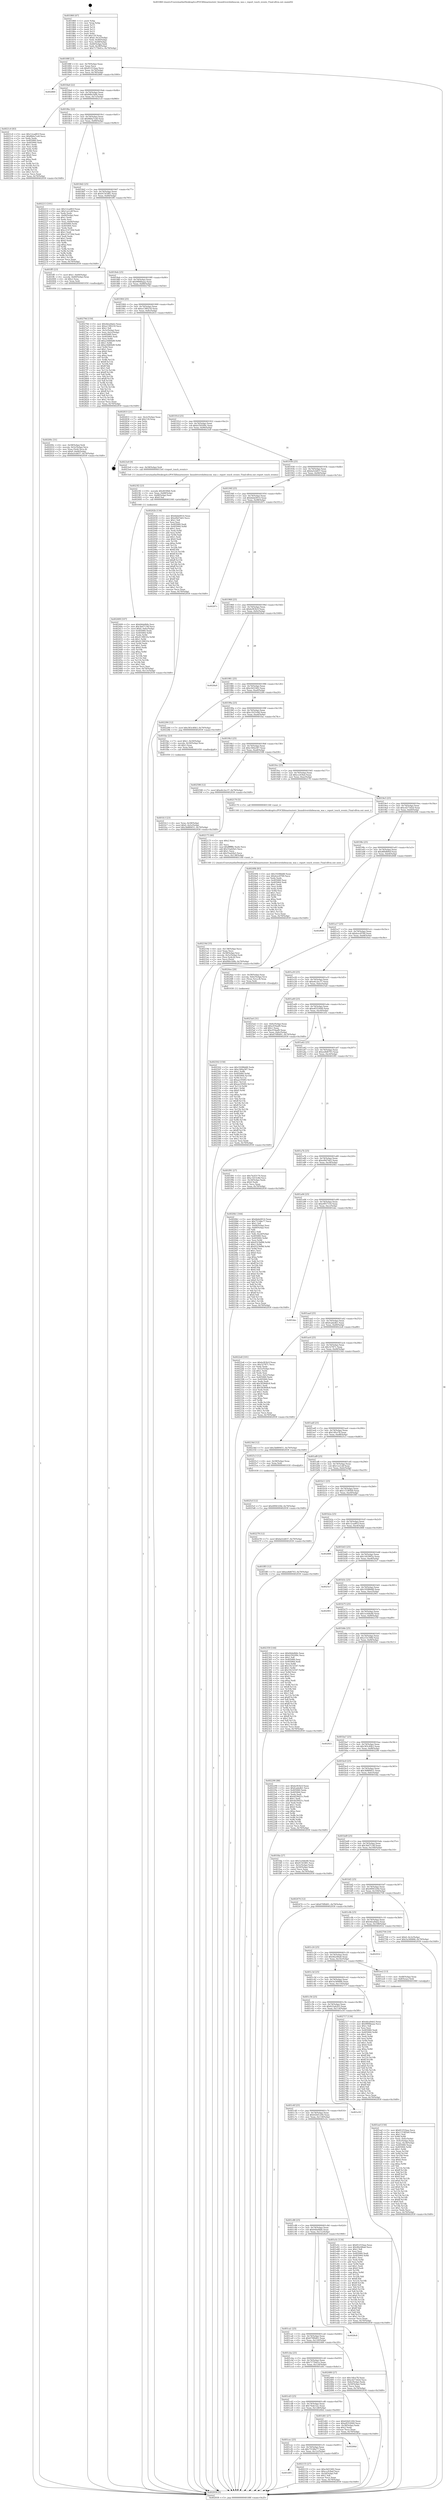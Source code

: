 digraph "0x401860" {
  label = "0x401860 (/mnt/c/Users/mathe/Desktop/tcc/POCII/binaries/extr_linuxdrivershidwacom_wac.c_report_touch_events_Final-ollvm.out::main(0))"
  labelloc = "t"
  node[shape=record]

  Entry [label="",width=0.3,height=0.3,shape=circle,fillcolor=black,style=filled]
  "0x40188f" [label="{
     0x40188f [23]\l
     | [instrs]\l
     &nbsp;&nbsp;0x40188f \<+3\>: mov -0x70(%rbp),%eax\l
     &nbsp;&nbsp;0x401892 \<+2\>: mov %eax,%ecx\l
     &nbsp;&nbsp;0x401894 \<+6\>: sub $0x81251baa,%ecx\l
     &nbsp;&nbsp;0x40189a \<+3\>: mov %eax,-0x74(%rbp)\l
     &nbsp;&nbsp;0x40189d \<+3\>: mov %ecx,-0x78(%rbp)\l
     &nbsp;&nbsp;0x4018a0 \<+6\>: je 0000000000402860 \<main+0x1000\>\l
  }"]
  "0x402860" [label="{
     0x402860\l
  }", style=dashed]
  "0x4018a6" [label="{
     0x4018a6 [22]\l
     | [instrs]\l
     &nbsp;&nbsp;0x4018a6 \<+5\>: jmp 00000000004018ab \<main+0x4b\>\l
     &nbsp;&nbsp;0x4018ab \<+3\>: mov -0x74(%rbp),%eax\l
     &nbsp;&nbsp;0x4018ae \<+5\>: sub $0x84fe1b0b,%eax\l
     &nbsp;&nbsp;0x4018b3 \<+3\>: mov %eax,-0x7c(%rbp)\l
     &nbsp;&nbsp;0x4018b6 \<+6\>: je 00000000004021c0 \<main+0x960\>\l
  }"]
  Exit [label="",width=0.3,height=0.3,shape=circle,fillcolor=black,style=filled,peripheries=2]
  "0x4021c0" [label="{
     0x4021c0 [83]\l
     | [instrs]\l
     &nbsp;&nbsp;0x4021c0 \<+5\>: mov $0x12cad81f,%eax\l
     &nbsp;&nbsp;0x4021c5 \<+5\>: mov $0x8b6a7ce8,%ecx\l
     &nbsp;&nbsp;0x4021ca \<+2\>: xor %edx,%edx\l
     &nbsp;&nbsp;0x4021cc \<+7\>: mov 0x405060,%esi\l
     &nbsp;&nbsp;0x4021d3 \<+7\>: mov 0x405064,%edi\l
     &nbsp;&nbsp;0x4021da \<+3\>: sub $0x1,%edx\l
     &nbsp;&nbsp;0x4021dd \<+3\>: mov %esi,%r8d\l
     &nbsp;&nbsp;0x4021e0 \<+3\>: add %edx,%r8d\l
     &nbsp;&nbsp;0x4021e3 \<+4\>: imul %r8d,%esi\l
     &nbsp;&nbsp;0x4021e7 \<+3\>: and $0x1,%esi\l
     &nbsp;&nbsp;0x4021ea \<+3\>: cmp $0x0,%esi\l
     &nbsp;&nbsp;0x4021ed \<+4\>: sete %r9b\l
     &nbsp;&nbsp;0x4021f1 \<+3\>: cmp $0xa,%edi\l
     &nbsp;&nbsp;0x4021f4 \<+4\>: setl %r10b\l
     &nbsp;&nbsp;0x4021f8 \<+3\>: mov %r9b,%r11b\l
     &nbsp;&nbsp;0x4021fb \<+3\>: and %r10b,%r11b\l
     &nbsp;&nbsp;0x4021fe \<+3\>: xor %r10b,%r9b\l
     &nbsp;&nbsp;0x402201 \<+3\>: or %r9b,%r11b\l
     &nbsp;&nbsp;0x402204 \<+4\>: test $0x1,%r11b\l
     &nbsp;&nbsp;0x402208 \<+3\>: cmovne %ecx,%eax\l
     &nbsp;&nbsp;0x40220b \<+3\>: mov %eax,-0x70(%rbp)\l
     &nbsp;&nbsp;0x40220e \<+5\>: jmp 0000000000402939 \<main+0x10d9\>\l
  }"]
  "0x4018bc" [label="{
     0x4018bc [22]\l
     | [instrs]\l
     &nbsp;&nbsp;0x4018bc \<+5\>: jmp 00000000004018c1 \<main+0x61\>\l
     &nbsp;&nbsp;0x4018c1 \<+3\>: mov -0x74(%rbp),%eax\l
     &nbsp;&nbsp;0x4018c4 \<+5\>: sub $0x8b6a7ce8,%eax\l
     &nbsp;&nbsp;0x4018c9 \<+3\>: mov %eax,-0x80(%rbp)\l
     &nbsp;&nbsp;0x4018cc \<+6\>: je 0000000000402213 \<main+0x9b3\>\l
  }"]
  "0x4025cf" [label="{
     0x4025cf [12]\l
     | [instrs]\l
     &nbsp;&nbsp;0x4025cf \<+7\>: movl $0x4994329d,-0x70(%rbp)\l
     &nbsp;&nbsp;0x4025d6 \<+5\>: jmp 0000000000402939 \<main+0x10d9\>\l
  }"]
  "0x402213" [label="{
     0x402213 [101]\l
     | [instrs]\l
     &nbsp;&nbsp;0x402213 \<+5\>: mov $0x12cad81f,%eax\l
     &nbsp;&nbsp;0x402218 \<+5\>: mov $0x1ca1cdf,%ecx\l
     &nbsp;&nbsp;0x40221d \<+2\>: xor %edx,%edx\l
     &nbsp;&nbsp;0x40221f \<+3\>: mov -0x64(%rbp),%esi\l
     &nbsp;&nbsp;0x402222 \<+3\>: sub $0x1,%edx\l
     &nbsp;&nbsp;0x402225 \<+2\>: sub %edx,%esi\l
     &nbsp;&nbsp;0x402227 \<+3\>: mov %esi,-0x64(%rbp)\l
     &nbsp;&nbsp;0x40222a \<+7\>: mov 0x405060,%edx\l
     &nbsp;&nbsp;0x402231 \<+7\>: mov 0x405064,%esi\l
     &nbsp;&nbsp;0x402238 \<+2\>: mov %edx,%edi\l
     &nbsp;&nbsp;0x40223a \<+6\>: add $0xc214720d,%edi\l
     &nbsp;&nbsp;0x402240 \<+3\>: sub $0x1,%edi\l
     &nbsp;&nbsp;0x402243 \<+6\>: sub $0xc214720d,%edi\l
     &nbsp;&nbsp;0x402249 \<+3\>: imul %edi,%edx\l
     &nbsp;&nbsp;0x40224c \<+3\>: and $0x1,%edx\l
     &nbsp;&nbsp;0x40224f \<+3\>: cmp $0x0,%edx\l
     &nbsp;&nbsp;0x402252 \<+4\>: sete %r8b\l
     &nbsp;&nbsp;0x402256 \<+3\>: cmp $0xa,%esi\l
     &nbsp;&nbsp;0x402259 \<+4\>: setl %r9b\l
     &nbsp;&nbsp;0x40225d \<+3\>: mov %r8b,%r10b\l
     &nbsp;&nbsp;0x402260 \<+3\>: and %r9b,%r10b\l
     &nbsp;&nbsp;0x402263 \<+3\>: xor %r9b,%r8b\l
     &nbsp;&nbsp;0x402266 \<+3\>: or %r8b,%r10b\l
     &nbsp;&nbsp;0x402269 \<+4\>: test $0x1,%r10b\l
     &nbsp;&nbsp;0x40226d \<+3\>: cmovne %ecx,%eax\l
     &nbsp;&nbsp;0x402270 \<+3\>: mov %eax,-0x70(%rbp)\l
     &nbsp;&nbsp;0x402273 \<+5\>: jmp 0000000000402939 \<main+0x10d9\>\l
  }"]
  "0x4018d2" [label="{
     0x4018d2 [25]\l
     | [instrs]\l
     &nbsp;&nbsp;0x4018d2 \<+5\>: jmp 00000000004018d7 \<main+0x77\>\l
     &nbsp;&nbsp;0x4018d7 \<+3\>: mov -0x74(%rbp),%eax\l
     &nbsp;&nbsp;0x4018da \<+5\>: sub $0x915438f1,%eax\l
     &nbsp;&nbsp;0x4018df \<+6\>: mov %eax,-0x84(%rbp)\l
     &nbsp;&nbsp;0x4018e5 \<+6\>: je 0000000000401ff5 \<main+0x795\>\l
  }"]
  "0x402502" [label="{
     0x402502 [150]\l
     | [instrs]\l
     &nbsp;&nbsp;0x402502 \<+5\>: mov $0x19288dd8,%edx\l
     &nbsp;&nbsp;0x402507 \<+5\>: mov $0xc560a587,%esi\l
     &nbsp;&nbsp;0x40250c \<+3\>: mov $0x1,%r8b\l
     &nbsp;&nbsp;0x40250f \<+8\>: mov 0x405060,%r9d\l
     &nbsp;&nbsp;0x402517 \<+8\>: mov 0x405064,%r10d\l
     &nbsp;&nbsp;0x40251f \<+3\>: mov %r9d,%r11d\l
     &nbsp;&nbsp;0x402522 \<+7\>: sub $0xaa195f45,%r11d\l
     &nbsp;&nbsp;0x402529 \<+4\>: sub $0x1,%r11d\l
     &nbsp;&nbsp;0x40252d \<+7\>: add $0xaa195f45,%r11d\l
     &nbsp;&nbsp;0x402534 \<+4\>: imul %r11d,%r9d\l
     &nbsp;&nbsp;0x402538 \<+4\>: and $0x1,%r9d\l
     &nbsp;&nbsp;0x40253c \<+4\>: cmp $0x0,%r9d\l
     &nbsp;&nbsp;0x402540 \<+3\>: sete %bl\l
     &nbsp;&nbsp;0x402543 \<+4\>: cmp $0xa,%r10d\l
     &nbsp;&nbsp;0x402547 \<+4\>: setl %r14b\l
     &nbsp;&nbsp;0x40254b \<+3\>: mov %bl,%r15b\l
     &nbsp;&nbsp;0x40254e \<+4\>: xor $0xff,%r15b\l
     &nbsp;&nbsp;0x402552 \<+3\>: mov %r14b,%r12b\l
     &nbsp;&nbsp;0x402555 \<+4\>: xor $0xff,%r12b\l
     &nbsp;&nbsp;0x402559 \<+4\>: xor $0x1,%r8b\l
     &nbsp;&nbsp;0x40255d \<+3\>: mov %r15b,%r13b\l
     &nbsp;&nbsp;0x402560 \<+4\>: and $0xff,%r13b\l
     &nbsp;&nbsp;0x402564 \<+3\>: and %r8b,%bl\l
     &nbsp;&nbsp;0x402567 \<+3\>: mov %r12b,%al\l
     &nbsp;&nbsp;0x40256a \<+2\>: and $0xff,%al\l
     &nbsp;&nbsp;0x40256c \<+3\>: and %r8b,%r14b\l
     &nbsp;&nbsp;0x40256f \<+3\>: or %bl,%r13b\l
     &nbsp;&nbsp;0x402572 \<+3\>: or %r14b,%al\l
     &nbsp;&nbsp;0x402575 \<+3\>: xor %al,%r13b\l
     &nbsp;&nbsp;0x402578 \<+3\>: or %r12b,%r15b\l
     &nbsp;&nbsp;0x40257b \<+4\>: xor $0xff,%r15b\l
     &nbsp;&nbsp;0x40257f \<+4\>: or $0x1,%r8b\l
     &nbsp;&nbsp;0x402583 \<+3\>: and %r8b,%r15b\l
     &nbsp;&nbsp;0x402586 \<+3\>: or %r15b,%r13b\l
     &nbsp;&nbsp;0x402589 \<+4\>: test $0x1,%r13b\l
     &nbsp;&nbsp;0x40258d \<+3\>: cmovne %esi,%edx\l
     &nbsp;&nbsp;0x402590 \<+3\>: mov %edx,-0x70(%rbp)\l
     &nbsp;&nbsp;0x402593 \<+5\>: jmp 0000000000402939 \<main+0x10d9\>\l
  }"]
  "0x401ff5" [label="{
     0x401ff5 [23]\l
     | [instrs]\l
     &nbsp;&nbsp;0x401ff5 \<+7\>: movl $0x1,-0x60(%rbp)\l
     &nbsp;&nbsp;0x401ffc \<+4\>: movslq -0x60(%rbp),%rax\l
     &nbsp;&nbsp;0x402000 \<+4\>: shl $0x2,%rax\l
     &nbsp;&nbsp;0x402004 \<+3\>: mov %rax,%rdi\l
     &nbsp;&nbsp;0x402007 \<+5\>: call 0000000000401050 \<malloc@plt\>\l
     | [calls]\l
     &nbsp;&nbsp;0x401050 \{1\} (unknown)\l
  }"]
  "0x4018eb" [label="{
     0x4018eb [25]\l
     | [instrs]\l
     &nbsp;&nbsp;0x4018eb \<+5\>: jmp 00000000004018f0 \<main+0x90\>\l
     &nbsp;&nbsp;0x4018f0 \<+3\>: mov -0x74(%rbp),%eax\l
     &nbsp;&nbsp;0x4018f3 \<+5\>: sub $0x9906baaa,%eax\l
     &nbsp;&nbsp;0x4018f8 \<+6\>: mov %eax,-0x88(%rbp)\l
     &nbsp;&nbsp;0x4018fe \<+6\>: je 000000000040279d \<main+0xf3d\>\l
  }"]
  "0x402409" [label="{
     0x402409 [107]\l
     | [instrs]\l
     &nbsp;&nbsp;0x402409 \<+5\>: mov $0x64de6bfe,%esi\l
     &nbsp;&nbsp;0x40240e \<+5\>: mov $0x3bd7134f,%ecx\l
     &nbsp;&nbsp;0x402413 \<+7\>: movl $0x0,-0x6c(%rbp)\l
     &nbsp;&nbsp;0x40241a \<+7\>: mov 0x405060,%edx\l
     &nbsp;&nbsp;0x402421 \<+8\>: mov 0x405064,%r8d\l
     &nbsp;&nbsp;0x402429 \<+3\>: mov %edx,%r9d\l
     &nbsp;&nbsp;0x40242c \<+7\>: sub $0x4139831b,%r9d\l
     &nbsp;&nbsp;0x402433 \<+4\>: sub $0x1,%r9d\l
     &nbsp;&nbsp;0x402437 \<+7\>: add $0x4139831b,%r9d\l
     &nbsp;&nbsp;0x40243e \<+4\>: imul %r9d,%edx\l
     &nbsp;&nbsp;0x402442 \<+3\>: and $0x1,%edx\l
     &nbsp;&nbsp;0x402445 \<+3\>: cmp $0x0,%edx\l
     &nbsp;&nbsp;0x402448 \<+4\>: sete %r10b\l
     &nbsp;&nbsp;0x40244c \<+4\>: cmp $0xa,%r8d\l
     &nbsp;&nbsp;0x402450 \<+4\>: setl %r11b\l
     &nbsp;&nbsp;0x402454 \<+3\>: mov %r10b,%bl\l
     &nbsp;&nbsp;0x402457 \<+3\>: and %r11b,%bl\l
     &nbsp;&nbsp;0x40245a \<+3\>: xor %r11b,%r10b\l
     &nbsp;&nbsp;0x40245d \<+3\>: or %r10b,%bl\l
     &nbsp;&nbsp;0x402460 \<+3\>: test $0x1,%bl\l
     &nbsp;&nbsp;0x402463 \<+3\>: cmovne %ecx,%esi\l
     &nbsp;&nbsp;0x402466 \<+3\>: mov %esi,-0x70(%rbp)\l
     &nbsp;&nbsp;0x402469 \<+6\>: mov %eax,-0x13c(%rbp)\l
     &nbsp;&nbsp;0x40246f \<+5\>: jmp 0000000000402939 \<main+0x10d9\>\l
  }"]
  "0x40279d" [label="{
     0x40279d [150]\l
     | [instrs]\l
     &nbsp;&nbsp;0x40279d \<+5\>: mov $0x4dca9ab2,%eax\l
     &nbsp;&nbsp;0x4027a2 \<+5\>: mov $0xa1390218,%ecx\l
     &nbsp;&nbsp;0x4027a7 \<+2\>: mov $0x1,%dl\l
     &nbsp;&nbsp;0x4027a9 \<+3\>: mov -0x3c(%rbp),%esi\l
     &nbsp;&nbsp;0x4027ac \<+3\>: mov %esi,-0x2c(%rbp)\l
     &nbsp;&nbsp;0x4027af \<+7\>: mov 0x405060,%esi\l
     &nbsp;&nbsp;0x4027b6 \<+7\>: mov 0x405064,%edi\l
     &nbsp;&nbsp;0x4027bd \<+3\>: mov %esi,%r8d\l
     &nbsp;&nbsp;0x4027c0 \<+7\>: add $0xa18d64d9,%r8d\l
     &nbsp;&nbsp;0x4027c7 \<+4\>: sub $0x1,%r8d\l
     &nbsp;&nbsp;0x4027cb \<+7\>: sub $0xa18d64d9,%r8d\l
     &nbsp;&nbsp;0x4027d2 \<+4\>: imul %r8d,%esi\l
     &nbsp;&nbsp;0x4027d6 \<+3\>: and $0x1,%esi\l
     &nbsp;&nbsp;0x4027d9 \<+3\>: cmp $0x0,%esi\l
     &nbsp;&nbsp;0x4027dc \<+4\>: sete %r9b\l
     &nbsp;&nbsp;0x4027e0 \<+3\>: cmp $0xa,%edi\l
     &nbsp;&nbsp;0x4027e3 \<+4\>: setl %r10b\l
     &nbsp;&nbsp;0x4027e7 \<+3\>: mov %r9b,%r11b\l
     &nbsp;&nbsp;0x4027ea \<+4\>: xor $0xff,%r11b\l
     &nbsp;&nbsp;0x4027ee \<+3\>: mov %r10b,%bl\l
     &nbsp;&nbsp;0x4027f1 \<+3\>: xor $0xff,%bl\l
     &nbsp;&nbsp;0x4027f4 \<+3\>: xor $0x1,%dl\l
     &nbsp;&nbsp;0x4027f7 \<+3\>: mov %r11b,%r14b\l
     &nbsp;&nbsp;0x4027fa \<+4\>: and $0xff,%r14b\l
     &nbsp;&nbsp;0x4027fe \<+3\>: and %dl,%r9b\l
     &nbsp;&nbsp;0x402801 \<+3\>: mov %bl,%r15b\l
     &nbsp;&nbsp;0x402804 \<+4\>: and $0xff,%r15b\l
     &nbsp;&nbsp;0x402808 \<+3\>: and %dl,%r10b\l
     &nbsp;&nbsp;0x40280b \<+3\>: or %r9b,%r14b\l
     &nbsp;&nbsp;0x40280e \<+3\>: or %r10b,%r15b\l
     &nbsp;&nbsp;0x402811 \<+3\>: xor %r15b,%r14b\l
     &nbsp;&nbsp;0x402814 \<+3\>: or %bl,%r11b\l
     &nbsp;&nbsp;0x402817 \<+4\>: xor $0xff,%r11b\l
     &nbsp;&nbsp;0x40281b \<+3\>: or $0x1,%dl\l
     &nbsp;&nbsp;0x40281e \<+3\>: and %dl,%r11b\l
     &nbsp;&nbsp;0x402821 \<+3\>: or %r11b,%r14b\l
     &nbsp;&nbsp;0x402824 \<+4\>: test $0x1,%r14b\l
     &nbsp;&nbsp;0x402828 \<+3\>: cmovne %ecx,%eax\l
     &nbsp;&nbsp;0x40282b \<+3\>: mov %eax,-0x70(%rbp)\l
     &nbsp;&nbsp;0x40282e \<+5\>: jmp 0000000000402939 \<main+0x10d9\>\l
  }"]
  "0x401904" [label="{
     0x401904 [25]\l
     | [instrs]\l
     &nbsp;&nbsp;0x401904 \<+5\>: jmp 0000000000401909 \<main+0xa9\>\l
     &nbsp;&nbsp;0x401909 \<+3\>: mov -0x74(%rbp),%eax\l
     &nbsp;&nbsp;0x40190c \<+5\>: sub $0xa1390218,%eax\l
     &nbsp;&nbsp;0x401911 \<+6\>: mov %eax,-0x8c(%rbp)\l
     &nbsp;&nbsp;0x401917 \<+6\>: je 0000000000402833 \<main+0xfd3\>\l
  }"]
  "0x4023f2" [label="{
     0x4023f2 [23]\l
     | [instrs]\l
     &nbsp;&nbsp;0x4023f2 \<+10\>: movabs $0x4030b6,%rdi\l
     &nbsp;&nbsp;0x4023fc \<+3\>: mov %eax,-0x68(%rbp)\l
     &nbsp;&nbsp;0x4023ff \<+3\>: mov -0x68(%rbp),%esi\l
     &nbsp;&nbsp;0x402402 \<+2\>: mov $0x0,%al\l
     &nbsp;&nbsp;0x402404 \<+5\>: call 0000000000401040 \<printf@plt\>\l
     | [calls]\l
     &nbsp;&nbsp;0x401040 \{1\} (unknown)\l
  }"]
  "0x402833" [label="{
     0x402833 [21]\l
     | [instrs]\l
     &nbsp;&nbsp;0x402833 \<+3\>: mov -0x2c(%rbp),%eax\l
     &nbsp;&nbsp;0x402836 \<+7\>: add $0x118,%rsp\l
     &nbsp;&nbsp;0x40283d \<+1\>: pop %rbx\l
     &nbsp;&nbsp;0x40283e \<+2\>: pop %r12\l
     &nbsp;&nbsp;0x402840 \<+2\>: pop %r13\l
     &nbsp;&nbsp;0x402842 \<+2\>: pop %r14\l
     &nbsp;&nbsp;0x402844 \<+2\>: pop %r15\l
     &nbsp;&nbsp;0x402846 \<+1\>: pop %rbp\l
     &nbsp;&nbsp;0x402847 \<+1\>: ret\l
  }"]
  "0x40191d" [label="{
     0x40191d [25]\l
     | [instrs]\l
     &nbsp;&nbsp;0x40191d \<+5\>: jmp 0000000000401922 \<main+0xc2\>\l
     &nbsp;&nbsp;0x401922 \<+3\>: mov -0x74(%rbp),%eax\l
     &nbsp;&nbsp;0x401925 \<+5\>: sub $0xb350209c,%eax\l
     &nbsp;&nbsp;0x40192a \<+6\>: mov %eax,-0x90(%rbp)\l
     &nbsp;&nbsp;0x401930 \<+6\>: je 00000000004023e9 \<main+0xb89\>\l
  }"]
  "0x40219d" [label="{
     0x40219d [35]\l
     | [instrs]\l
     &nbsp;&nbsp;0x40219d \<+6\>: mov -0x138(%rbp),%ecx\l
     &nbsp;&nbsp;0x4021a3 \<+3\>: imul %eax,%ecx\l
     &nbsp;&nbsp;0x4021a6 \<+4\>: mov -0x58(%rbp),%rsi\l
     &nbsp;&nbsp;0x4021aa \<+4\>: movslq -0x5c(%rbp),%rdi\l
     &nbsp;&nbsp;0x4021ae \<+4\>: mov (%rsi,%rdi,8),%rsi\l
     &nbsp;&nbsp;0x4021b2 \<+2\>: mov %ecx,(%rsi)\l
     &nbsp;&nbsp;0x4021b4 \<+7\>: movl $0x84fe1b0b,-0x70(%rbp)\l
     &nbsp;&nbsp;0x4021bb \<+5\>: jmp 0000000000402939 \<main+0x10d9\>\l
  }"]
  "0x4023e9" [label="{
     0x4023e9 [9]\l
     | [instrs]\l
     &nbsp;&nbsp;0x4023e9 \<+4\>: mov -0x58(%rbp),%rdi\l
     &nbsp;&nbsp;0x4023ed \<+5\>: call 00000000004015e0 \<report_touch_events\>\l
     | [calls]\l
     &nbsp;&nbsp;0x4015e0 \{1\} (/mnt/c/Users/mathe/Desktop/tcc/POCII/binaries/extr_linuxdrivershidwacom_wac.c_report_touch_events_Final-ollvm.out::report_touch_events)\l
  }"]
  "0x401936" [label="{
     0x401936 [25]\l
     | [instrs]\l
     &nbsp;&nbsp;0x401936 \<+5\>: jmp 000000000040193b \<main+0xdb\>\l
     &nbsp;&nbsp;0x40193b \<+3\>: mov -0x74(%rbp),%eax\l
     &nbsp;&nbsp;0x40193e \<+5\>: sub $0xba5cb837,%eax\l
     &nbsp;&nbsp;0x401943 \<+6\>: mov %eax,-0x94(%rbp)\l
     &nbsp;&nbsp;0x401949 \<+6\>: je 000000000040202b \<main+0x7cb\>\l
  }"]
  "0x402175" [label="{
     0x402175 [40]\l
     | [instrs]\l
     &nbsp;&nbsp;0x402175 \<+5\>: mov $0x2,%ecx\l
     &nbsp;&nbsp;0x40217a \<+1\>: cltd\l
     &nbsp;&nbsp;0x40217b \<+2\>: idiv %ecx\l
     &nbsp;&nbsp;0x40217d \<+6\>: imul $0xfffffffe,%edx,%ecx\l
     &nbsp;&nbsp;0x402183 \<+6\>: add $0x55ad2fa5,%ecx\l
     &nbsp;&nbsp;0x402189 \<+3\>: add $0x1,%ecx\l
     &nbsp;&nbsp;0x40218c \<+6\>: sub $0x55ad2fa5,%ecx\l
     &nbsp;&nbsp;0x402192 \<+6\>: mov %ecx,-0x138(%rbp)\l
     &nbsp;&nbsp;0x402198 \<+5\>: call 0000000000401160 \<next_i\>\l
     | [calls]\l
     &nbsp;&nbsp;0x401160 \{1\} (/mnt/c/Users/mathe/Desktop/tcc/POCII/binaries/extr_linuxdrivershidwacom_wac.c_report_touch_events_Final-ollvm.out::next_i)\l
  }"]
  "0x40202b" [label="{
     0x40202b [134]\l
     | [instrs]\l
     &nbsp;&nbsp;0x40202b \<+5\>: mov $0xbbde0014,%eax\l
     &nbsp;&nbsp;0x402030 \<+5\>: mov $0xef4d7dd3,%ecx\l
     &nbsp;&nbsp;0x402035 \<+2\>: mov $0x1,%dl\l
     &nbsp;&nbsp;0x402037 \<+2\>: xor %esi,%esi\l
     &nbsp;&nbsp;0x402039 \<+7\>: mov 0x405060,%edi\l
     &nbsp;&nbsp;0x402040 \<+8\>: mov 0x405064,%r8d\l
     &nbsp;&nbsp;0x402048 \<+3\>: sub $0x1,%esi\l
     &nbsp;&nbsp;0x40204b \<+3\>: mov %edi,%r9d\l
     &nbsp;&nbsp;0x40204e \<+3\>: add %esi,%r9d\l
     &nbsp;&nbsp;0x402051 \<+4\>: imul %r9d,%edi\l
     &nbsp;&nbsp;0x402055 \<+3\>: and $0x1,%edi\l
     &nbsp;&nbsp;0x402058 \<+3\>: cmp $0x0,%edi\l
     &nbsp;&nbsp;0x40205b \<+4\>: sete %r10b\l
     &nbsp;&nbsp;0x40205f \<+4\>: cmp $0xa,%r8d\l
     &nbsp;&nbsp;0x402063 \<+4\>: setl %r11b\l
     &nbsp;&nbsp;0x402067 \<+3\>: mov %r10b,%bl\l
     &nbsp;&nbsp;0x40206a \<+3\>: xor $0xff,%bl\l
     &nbsp;&nbsp;0x40206d \<+3\>: mov %r11b,%r14b\l
     &nbsp;&nbsp;0x402070 \<+4\>: xor $0xff,%r14b\l
     &nbsp;&nbsp;0x402074 \<+3\>: xor $0x1,%dl\l
     &nbsp;&nbsp;0x402077 \<+3\>: mov %bl,%r15b\l
     &nbsp;&nbsp;0x40207a \<+4\>: and $0xff,%r15b\l
     &nbsp;&nbsp;0x40207e \<+3\>: and %dl,%r10b\l
     &nbsp;&nbsp;0x402081 \<+3\>: mov %r14b,%r12b\l
     &nbsp;&nbsp;0x402084 \<+4\>: and $0xff,%r12b\l
     &nbsp;&nbsp;0x402088 \<+3\>: and %dl,%r11b\l
     &nbsp;&nbsp;0x40208b \<+3\>: or %r10b,%r15b\l
     &nbsp;&nbsp;0x40208e \<+3\>: or %r11b,%r12b\l
     &nbsp;&nbsp;0x402091 \<+3\>: xor %r12b,%r15b\l
     &nbsp;&nbsp;0x402094 \<+3\>: or %r14b,%bl\l
     &nbsp;&nbsp;0x402097 \<+3\>: xor $0xff,%bl\l
     &nbsp;&nbsp;0x40209a \<+3\>: or $0x1,%dl\l
     &nbsp;&nbsp;0x40209d \<+2\>: and %dl,%bl\l
     &nbsp;&nbsp;0x40209f \<+3\>: or %bl,%r15b\l
     &nbsp;&nbsp;0x4020a2 \<+4\>: test $0x1,%r15b\l
     &nbsp;&nbsp;0x4020a6 \<+3\>: cmovne %ecx,%eax\l
     &nbsp;&nbsp;0x4020a9 \<+3\>: mov %eax,-0x70(%rbp)\l
     &nbsp;&nbsp;0x4020ac \<+5\>: jmp 0000000000402939 \<main+0x10d9\>\l
  }"]
  "0x40194f" [label="{
     0x40194f [25]\l
     | [instrs]\l
     &nbsp;&nbsp;0x40194f \<+5\>: jmp 0000000000401954 \<main+0xf4\>\l
     &nbsp;&nbsp;0x401954 \<+3\>: mov -0x74(%rbp),%eax\l
     &nbsp;&nbsp;0x401957 \<+5\>: sub $0xbbde0014,%eax\l
     &nbsp;&nbsp;0x40195c \<+6\>: mov %eax,-0x98(%rbp)\l
     &nbsp;&nbsp;0x401962 \<+6\>: je 000000000040287c \<main+0x101c\>\l
  }"]
  "0x401d05" [label="{
     0x401d05\l
  }", style=dashed]
  "0x40287c" [label="{
     0x40287c\l
  }", style=dashed]
  "0x401968" [label="{
     0x401968 [25]\l
     | [instrs]\l
     &nbsp;&nbsp;0x401968 \<+5\>: jmp 000000000040196d \<main+0x10d\>\l
     &nbsp;&nbsp;0x40196d \<+3\>: mov -0x74(%rbp),%eax\l
     &nbsp;&nbsp;0x401970 \<+5\>: sub $0xbcf43b1f,%eax\l
     &nbsp;&nbsp;0x401975 \<+6\>: mov %eax,-0x9c(%rbp)\l
     &nbsp;&nbsp;0x40197b \<+6\>: je 00000000004028a9 \<main+0x1049\>\l
  }"]
  "0x402155" [label="{
     0x402155 [27]\l
     | [instrs]\l
     &nbsp;&nbsp;0x402155 \<+5\>: mov $0xc0d334f2,%eax\l
     &nbsp;&nbsp;0x40215a \<+5\>: mov $0xcccfc9ad,%ecx\l
     &nbsp;&nbsp;0x40215f \<+3\>: mov -0x2d(%rbp),%dl\l
     &nbsp;&nbsp;0x402162 \<+3\>: test $0x1,%dl\l
     &nbsp;&nbsp;0x402165 \<+3\>: cmovne %ecx,%eax\l
     &nbsp;&nbsp;0x402168 \<+3\>: mov %eax,-0x70(%rbp)\l
     &nbsp;&nbsp;0x40216b \<+5\>: jmp 0000000000402939 \<main+0x10d9\>\l
  }"]
  "0x4028a9" [label="{
     0x4028a9\l
  }", style=dashed]
  "0x401981" [label="{
     0x401981 [25]\l
     | [instrs]\l
     &nbsp;&nbsp;0x401981 \<+5\>: jmp 0000000000401986 \<main+0x126\>\l
     &nbsp;&nbsp;0x401986 \<+3\>: mov -0x74(%rbp),%eax\l
     &nbsp;&nbsp;0x401989 \<+5\>: sub $0xc0d334f2,%eax\l
     &nbsp;&nbsp;0x40198e \<+6\>: mov %eax,-0xa0(%rbp)\l
     &nbsp;&nbsp;0x401994 \<+6\>: je 0000000000402284 \<main+0xa24\>\l
  }"]
  "0x401cec" [label="{
     0x401cec [25]\l
     | [instrs]\l
     &nbsp;&nbsp;0x401cec \<+5\>: jmp 0000000000401cf1 \<main+0x491\>\l
     &nbsp;&nbsp;0x401cf1 \<+3\>: mov -0x74(%rbp),%eax\l
     &nbsp;&nbsp;0x401cf4 \<+5\>: sub $0x75148e77,%eax\l
     &nbsp;&nbsp;0x401cf9 \<+6\>: mov %eax,-0x12c(%rbp)\l
     &nbsp;&nbsp;0x401cff \<+6\>: je 0000000000402155 \<main+0x8f5\>\l
  }"]
  "0x402284" [label="{
     0x402284 [12]\l
     | [instrs]\l
     &nbsp;&nbsp;0x402284 \<+7\>: movl $0x383c40b3,-0x70(%rbp)\l
     &nbsp;&nbsp;0x40228b \<+5\>: jmp 0000000000402939 \<main+0x10d9\>\l
  }"]
  "0x40199a" [label="{
     0x40199a [25]\l
     | [instrs]\l
     &nbsp;&nbsp;0x40199a \<+5\>: jmp 000000000040199f \<main+0x13f\>\l
     &nbsp;&nbsp;0x40199f \<+3\>: mov -0x74(%rbp),%eax\l
     &nbsp;&nbsp;0x4019a2 \<+5\>: sub $0xc1b53c8d,%eax\l
     &nbsp;&nbsp;0x4019a7 \<+6\>: mov %eax,-0xa4(%rbp)\l
     &nbsp;&nbsp;0x4019ad \<+6\>: je 0000000000401fac \<main+0x74c\>\l
  }"]
  "0x40266d" [label="{
     0x40266d\l
  }", style=dashed]
  "0x401fac" [label="{
     0x401fac [23]\l
     | [instrs]\l
     &nbsp;&nbsp;0x401fac \<+7\>: movl $0x1,-0x50(%rbp)\l
     &nbsp;&nbsp;0x401fb3 \<+4\>: movslq -0x50(%rbp),%rax\l
     &nbsp;&nbsp;0x401fb7 \<+4\>: shl $0x3,%rax\l
     &nbsp;&nbsp;0x401fbb \<+3\>: mov %rax,%rdi\l
     &nbsp;&nbsp;0x401fbe \<+5\>: call 0000000000401050 \<malloc@plt\>\l
     | [calls]\l
     &nbsp;&nbsp;0x401050 \{1\} (unknown)\l
  }"]
  "0x4019b3" [label="{
     0x4019b3 [25]\l
     | [instrs]\l
     &nbsp;&nbsp;0x4019b3 \<+5\>: jmp 00000000004019b8 \<main+0x158\>\l
     &nbsp;&nbsp;0x4019b8 \<+3\>: mov -0x74(%rbp),%eax\l
     &nbsp;&nbsp;0x4019bb \<+5\>: sub $0xc560a587,%eax\l
     &nbsp;&nbsp;0x4019c0 \<+6\>: mov %eax,-0xa8(%rbp)\l
     &nbsp;&nbsp;0x4019c6 \<+6\>: je 0000000000402598 \<main+0xd38\>\l
  }"]
  "0x40200c" [label="{
     0x40200c [31]\l
     | [instrs]\l
     &nbsp;&nbsp;0x40200c \<+4\>: mov -0x58(%rbp),%rdi\l
     &nbsp;&nbsp;0x402010 \<+4\>: movslq -0x5c(%rbp),%rcx\l
     &nbsp;&nbsp;0x402014 \<+4\>: mov %rax,(%rdi,%rcx,8)\l
     &nbsp;&nbsp;0x402018 \<+7\>: movl $0x0,-0x64(%rbp)\l
     &nbsp;&nbsp;0x40201f \<+7\>: movl $0xba5cb837,-0x70(%rbp)\l
     &nbsp;&nbsp;0x402026 \<+5\>: jmp 0000000000402939 \<main+0x10d9\>\l
  }"]
  "0x402598" [label="{
     0x402598 [12]\l
     | [instrs]\l
     &nbsp;&nbsp;0x402598 \<+7\>: movl $0xe6c2ec37,-0x70(%rbp)\l
     &nbsp;&nbsp;0x40259f \<+5\>: jmp 0000000000402939 \<main+0x10d9\>\l
  }"]
  "0x4019cc" [label="{
     0x4019cc [25]\l
     | [instrs]\l
     &nbsp;&nbsp;0x4019cc \<+5\>: jmp 00000000004019d1 \<main+0x171\>\l
     &nbsp;&nbsp;0x4019d1 \<+3\>: mov -0x74(%rbp),%eax\l
     &nbsp;&nbsp;0x4019d4 \<+5\>: sub $0xcccfc9ad,%eax\l
     &nbsp;&nbsp;0x4019d9 \<+6\>: mov %eax,-0xac(%rbp)\l
     &nbsp;&nbsp;0x4019df \<+6\>: je 0000000000402170 \<main+0x910\>\l
  }"]
  "0x401fc3" [label="{
     0x401fc3 [23]\l
     | [instrs]\l
     &nbsp;&nbsp;0x401fc3 \<+4\>: mov %rax,-0x58(%rbp)\l
     &nbsp;&nbsp;0x401fc7 \<+7\>: movl $0x0,-0x5c(%rbp)\l
     &nbsp;&nbsp;0x401fce \<+7\>: movl $0x3b889451,-0x70(%rbp)\l
     &nbsp;&nbsp;0x401fd5 \<+5\>: jmp 0000000000402939 \<main+0x10d9\>\l
  }"]
  "0x402170" [label="{
     0x402170 [5]\l
     | [instrs]\l
     &nbsp;&nbsp;0x402170 \<+5\>: call 0000000000401160 \<next_i\>\l
     | [calls]\l
     &nbsp;&nbsp;0x401160 \{1\} (/mnt/c/Users/mathe/Desktop/tcc/POCII/binaries/extr_linuxdrivershidwacom_wac.c_report_touch_events_Final-ollvm.out::next_i)\l
  }"]
  "0x4019e5" [label="{
     0x4019e5 [25]\l
     | [instrs]\l
     &nbsp;&nbsp;0x4019e5 \<+5\>: jmp 00000000004019ea \<main+0x18a\>\l
     &nbsp;&nbsp;0x4019ea \<+3\>: mov -0x74(%rbp),%eax\l
     &nbsp;&nbsp;0x4019ed \<+5\>: sub $0xcd273d2d,%eax\l
     &nbsp;&nbsp;0x4019f2 \<+6\>: mov %eax,-0xb0(%rbp)\l
     &nbsp;&nbsp;0x4019f8 \<+6\>: je 000000000040249b \<main+0xc3b\>\l
  }"]
  "0x401eef" [label="{
     0x401eef [150]\l
     | [instrs]\l
     &nbsp;&nbsp;0x401eef \<+5\>: mov $0x81251baa,%ecx\l
     &nbsp;&nbsp;0x401ef4 \<+5\>: mov $0x115385b9,%edx\l
     &nbsp;&nbsp;0x401ef9 \<+3\>: mov $0x1,%sil\l
     &nbsp;&nbsp;0x401efc \<+3\>: xor %r8d,%r8d\l
     &nbsp;&nbsp;0x401eff \<+3\>: mov %eax,-0x4c(%rbp)\l
     &nbsp;&nbsp;0x401f02 \<+3\>: mov -0x4c(%rbp),%eax\l
     &nbsp;&nbsp;0x401f05 \<+3\>: mov %eax,-0x34(%rbp)\l
     &nbsp;&nbsp;0x401f08 \<+7\>: mov 0x405060,%eax\l
     &nbsp;&nbsp;0x401f0f \<+8\>: mov 0x405064,%r9d\l
     &nbsp;&nbsp;0x401f17 \<+4\>: sub $0x1,%r8d\l
     &nbsp;&nbsp;0x401f1b \<+3\>: mov %eax,%r10d\l
     &nbsp;&nbsp;0x401f1e \<+3\>: add %r8d,%r10d\l
     &nbsp;&nbsp;0x401f21 \<+4\>: imul %r10d,%eax\l
     &nbsp;&nbsp;0x401f25 \<+3\>: and $0x1,%eax\l
     &nbsp;&nbsp;0x401f28 \<+3\>: cmp $0x0,%eax\l
     &nbsp;&nbsp;0x401f2b \<+4\>: sete %r11b\l
     &nbsp;&nbsp;0x401f2f \<+4\>: cmp $0xa,%r9d\l
     &nbsp;&nbsp;0x401f33 \<+3\>: setl %bl\l
     &nbsp;&nbsp;0x401f36 \<+3\>: mov %r11b,%r14b\l
     &nbsp;&nbsp;0x401f39 \<+4\>: xor $0xff,%r14b\l
     &nbsp;&nbsp;0x401f3d \<+3\>: mov %bl,%r15b\l
     &nbsp;&nbsp;0x401f40 \<+4\>: xor $0xff,%r15b\l
     &nbsp;&nbsp;0x401f44 \<+4\>: xor $0x0,%sil\l
     &nbsp;&nbsp;0x401f48 \<+3\>: mov %r14b,%r12b\l
     &nbsp;&nbsp;0x401f4b \<+4\>: and $0x0,%r12b\l
     &nbsp;&nbsp;0x401f4f \<+3\>: and %sil,%r11b\l
     &nbsp;&nbsp;0x401f52 \<+3\>: mov %r15b,%r13b\l
     &nbsp;&nbsp;0x401f55 \<+4\>: and $0x0,%r13b\l
     &nbsp;&nbsp;0x401f59 \<+3\>: and %sil,%bl\l
     &nbsp;&nbsp;0x401f5c \<+3\>: or %r11b,%r12b\l
     &nbsp;&nbsp;0x401f5f \<+3\>: or %bl,%r13b\l
     &nbsp;&nbsp;0x401f62 \<+3\>: xor %r13b,%r12b\l
     &nbsp;&nbsp;0x401f65 \<+3\>: or %r15b,%r14b\l
     &nbsp;&nbsp;0x401f68 \<+4\>: xor $0xff,%r14b\l
     &nbsp;&nbsp;0x401f6c \<+4\>: or $0x0,%sil\l
     &nbsp;&nbsp;0x401f70 \<+3\>: and %sil,%r14b\l
     &nbsp;&nbsp;0x401f73 \<+3\>: or %r14b,%r12b\l
     &nbsp;&nbsp;0x401f76 \<+4\>: test $0x1,%r12b\l
     &nbsp;&nbsp;0x401f7a \<+3\>: cmovne %edx,%ecx\l
     &nbsp;&nbsp;0x401f7d \<+3\>: mov %ecx,-0x70(%rbp)\l
     &nbsp;&nbsp;0x401f80 \<+5\>: jmp 0000000000402939 \<main+0x10d9\>\l
  }"]
  "0x40249b" [label="{
     0x40249b [83]\l
     | [instrs]\l
     &nbsp;&nbsp;0x40249b \<+5\>: mov $0x19288dd8,%eax\l
     &nbsp;&nbsp;0x4024a0 \<+5\>: mov $0xdcec8769,%ecx\l
     &nbsp;&nbsp;0x4024a5 \<+2\>: xor %edx,%edx\l
     &nbsp;&nbsp;0x4024a7 \<+7\>: mov 0x405060,%esi\l
     &nbsp;&nbsp;0x4024ae \<+7\>: mov 0x405064,%edi\l
     &nbsp;&nbsp;0x4024b5 \<+3\>: sub $0x1,%edx\l
     &nbsp;&nbsp;0x4024b8 \<+3\>: mov %esi,%r8d\l
     &nbsp;&nbsp;0x4024bb \<+3\>: add %edx,%r8d\l
     &nbsp;&nbsp;0x4024be \<+4\>: imul %r8d,%esi\l
     &nbsp;&nbsp;0x4024c2 \<+3\>: and $0x1,%esi\l
     &nbsp;&nbsp;0x4024c5 \<+3\>: cmp $0x0,%esi\l
     &nbsp;&nbsp;0x4024c8 \<+4\>: sete %r9b\l
     &nbsp;&nbsp;0x4024cc \<+3\>: cmp $0xa,%edi\l
     &nbsp;&nbsp;0x4024cf \<+4\>: setl %r10b\l
     &nbsp;&nbsp;0x4024d3 \<+3\>: mov %r9b,%r11b\l
     &nbsp;&nbsp;0x4024d6 \<+3\>: and %r10b,%r11b\l
     &nbsp;&nbsp;0x4024d9 \<+3\>: xor %r10b,%r9b\l
     &nbsp;&nbsp;0x4024dc \<+3\>: or %r9b,%r11b\l
     &nbsp;&nbsp;0x4024df \<+4\>: test $0x1,%r11b\l
     &nbsp;&nbsp;0x4024e3 \<+3\>: cmovne %ecx,%eax\l
     &nbsp;&nbsp;0x4024e6 \<+3\>: mov %eax,-0x70(%rbp)\l
     &nbsp;&nbsp;0x4024e9 \<+5\>: jmp 0000000000402939 \<main+0x10d9\>\l
  }"]
  "0x4019fe" [label="{
     0x4019fe [25]\l
     | [instrs]\l
     &nbsp;&nbsp;0x4019fe \<+5\>: jmp 0000000000401a03 \<main+0x1a3\>\l
     &nbsp;&nbsp;0x401a03 \<+3\>: mov -0x74(%rbp),%eax\l
     &nbsp;&nbsp;0x401a06 \<+5\>: sub $0xd60d69ef,%eax\l
     &nbsp;&nbsp;0x401a0b \<+6\>: mov %eax,-0xb4(%rbp)\l
     &nbsp;&nbsp;0x401a11 \<+6\>: je 0000000000402848 \<main+0xfe8\>\l
  }"]
  "0x401860" [label="{
     0x401860 [47]\l
     | [instrs]\l
     &nbsp;&nbsp;0x401860 \<+1\>: push %rbp\l
     &nbsp;&nbsp;0x401861 \<+3\>: mov %rsp,%rbp\l
     &nbsp;&nbsp;0x401864 \<+2\>: push %r15\l
     &nbsp;&nbsp;0x401866 \<+2\>: push %r14\l
     &nbsp;&nbsp;0x401868 \<+2\>: push %r13\l
     &nbsp;&nbsp;0x40186a \<+2\>: push %r12\l
     &nbsp;&nbsp;0x40186c \<+1\>: push %rbx\l
     &nbsp;&nbsp;0x40186d \<+7\>: sub $0x118,%rsp\l
     &nbsp;&nbsp;0x401874 \<+7\>: movl $0x0,-0x3c(%rbp)\l
     &nbsp;&nbsp;0x40187b \<+3\>: mov %edi,-0x40(%rbp)\l
     &nbsp;&nbsp;0x40187e \<+4\>: mov %rsi,-0x48(%rbp)\l
     &nbsp;&nbsp;0x401882 \<+3\>: mov -0x40(%rbp),%edi\l
     &nbsp;&nbsp;0x401885 \<+3\>: mov %edi,-0x38(%rbp)\l
     &nbsp;&nbsp;0x401888 \<+7\>: movl $0x7175b41e,-0x70(%rbp)\l
  }"]
  "0x402848" [label="{
     0x402848\l
  }", style=dashed]
  "0x401a17" [label="{
     0x401a17 [25]\l
     | [instrs]\l
     &nbsp;&nbsp;0x401a17 \<+5\>: jmp 0000000000401a1c \<main+0x1bc\>\l
     &nbsp;&nbsp;0x401a1c \<+3\>: mov -0x74(%rbp),%eax\l
     &nbsp;&nbsp;0x401a1f \<+5\>: sub $0xdcec8769,%eax\l
     &nbsp;&nbsp;0x401a24 \<+6\>: mov %eax,-0xb8(%rbp)\l
     &nbsp;&nbsp;0x401a2a \<+6\>: je 00000000004024ee \<main+0xc8e\>\l
  }"]
  "0x402939" [label="{
     0x402939 [5]\l
     | [instrs]\l
     &nbsp;&nbsp;0x402939 \<+5\>: jmp 000000000040188f \<main+0x2f\>\l
  }"]
  "0x4024ee" [label="{
     0x4024ee [20]\l
     | [instrs]\l
     &nbsp;&nbsp;0x4024ee \<+4\>: mov -0x58(%rbp),%rax\l
     &nbsp;&nbsp;0x4024f2 \<+4\>: movslq -0x6c(%rbp),%rcx\l
     &nbsp;&nbsp;0x4024f6 \<+4\>: mov (%rax,%rcx,8),%rax\l
     &nbsp;&nbsp;0x4024fa \<+3\>: mov %rax,%rdi\l
     &nbsp;&nbsp;0x4024fd \<+5\>: call 0000000000401030 \<free@plt\>\l
     | [calls]\l
     &nbsp;&nbsp;0x401030 \{1\} (unknown)\l
  }"]
  "0x401a30" [label="{
     0x401a30 [25]\l
     | [instrs]\l
     &nbsp;&nbsp;0x401a30 \<+5\>: jmp 0000000000401a35 \<main+0x1d5\>\l
     &nbsp;&nbsp;0x401a35 \<+3\>: mov -0x74(%rbp),%eax\l
     &nbsp;&nbsp;0x401a38 \<+5\>: sub $0xe6c2ec37,%eax\l
     &nbsp;&nbsp;0x401a3d \<+6\>: mov %eax,-0xbc(%rbp)\l
     &nbsp;&nbsp;0x401a43 \<+6\>: je 00000000004025a4 \<main+0xd44\>\l
  }"]
  "0x401cd3" [label="{
     0x401cd3 [25]\l
     | [instrs]\l
     &nbsp;&nbsp;0x401cd3 \<+5\>: jmp 0000000000401cd8 \<main+0x478\>\l
     &nbsp;&nbsp;0x401cd8 \<+3\>: mov -0x74(%rbp),%eax\l
     &nbsp;&nbsp;0x401cdb \<+5\>: sub $0x74abc52c,%eax\l
     &nbsp;&nbsp;0x401ce0 \<+6\>: mov %eax,-0x128(%rbp)\l
     &nbsp;&nbsp;0x401ce6 \<+6\>: je 000000000040266d \<main+0xe0d\>\l
  }"]
  "0x4025a4" [label="{
     0x4025a4 [31]\l
     | [instrs]\l
     &nbsp;&nbsp;0x4025a4 \<+3\>: mov -0x6c(%rbp),%eax\l
     &nbsp;&nbsp;0x4025a7 \<+5\>: add $0xcf19aaf0,%eax\l
     &nbsp;&nbsp;0x4025ac \<+3\>: add $0x1,%eax\l
     &nbsp;&nbsp;0x4025af \<+5\>: sub $0xcf19aaf0,%eax\l
     &nbsp;&nbsp;0x4025b4 \<+3\>: mov %eax,-0x6c(%rbp)\l
     &nbsp;&nbsp;0x4025b7 \<+7\>: movl $0x670f0d01,-0x70(%rbp)\l
     &nbsp;&nbsp;0x4025be \<+5\>: jmp 0000000000402939 \<main+0x10d9\>\l
  }"]
  "0x401a49" [label="{
     0x401a49 [25]\l
     | [instrs]\l
     &nbsp;&nbsp;0x401a49 \<+5\>: jmp 0000000000401a4e \<main+0x1ee\>\l
     &nbsp;&nbsp;0x401a4e \<+3\>: mov -0x74(%rbp),%eax\l
     &nbsp;&nbsp;0x401a51 \<+5\>: sub $0xe8352649,%eax\l
     &nbsp;&nbsp;0x401a56 \<+6\>: mov %eax,-0xc0(%rbp)\l
     &nbsp;&nbsp;0x401a5c \<+6\>: je 0000000000401d5c \<main+0x4fc\>\l
  }"]
  "0x401d41" [label="{
     0x401d41 [27]\l
     | [instrs]\l
     &nbsp;&nbsp;0x401d41 \<+5\>: mov $0x62b41204,%eax\l
     &nbsp;&nbsp;0x401d46 \<+5\>: mov $0xe8352649,%ecx\l
     &nbsp;&nbsp;0x401d4b \<+3\>: mov -0x38(%rbp),%edx\l
     &nbsp;&nbsp;0x401d4e \<+3\>: cmp $0x2,%edx\l
     &nbsp;&nbsp;0x401d51 \<+3\>: cmovne %ecx,%eax\l
     &nbsp;&nbsp;0x401d54 \<+3\>: mov %eax,-0x70(%rbp)\l
     &nbsp;&nbsp;0x401d57 \<+5\>: jmp 0000000000402939 \<main+0x10d9\>\l
  }"]
  "0x401d5c" [label="{
     0x401d5c\l
  }", style=dashed]
  "0x401a62" [label="{
     0x401a62 [25]\l
     | [instrs]\l
     &nbsp;&nbsp;0x401a62 \<+5\>: jmp 0000000000401a67 \<main+0x207\>\l
     &nbsp;&nbsp;0x401a67 \<+3\>: mov -0x74(%rbp),%eax\l
     &nbsp;&nbsp;0x401a6a \<+5\>: sub $0xee8d6703,%eax\l
     &nbsp;&nbsp;0x401a6f \<+6\>: mov %eax,-0xc4(%rbp)\l
     &nbsp;&nbsp;0x401a75 \<+6\>: je 0000000000401f91 \<main+0x731\>\l
  }"]
  "0x401cba" [label="{
     0x401cba [25]\l
     | [instrs]\l
     &nbsp;&nbsp;0x401cba \<+5\>: jmp 0000000000401cbf \<main+0x45f\>\l
     &nbsp;&nbsp;0x401cbf \<+3\>: mov -0x74(%rbp),%eax\l
     &nbsp;&nbsp;0x401cc2 \<+5\>: sub $0x7175b41e,%eax\l
     &nbsp;&nbsp;0x401cc7 \<+6\>: mov %eax,-0x124(%rbp)\l
     &nbsp;&nbsp;0x401ccd \<+6\>: je 0000000000401d41 \<main+0x4e1\>\l
  }"]
  "0x401f91" [label="{
     0x401f91 [27]\l
     | [instrs]\l
     &nbsp;&nbsp;0x401f91 \<+5\>: mov $0x7b2f3170,%eax\l
     &nbsp;&nbsp;0x401f96 \<+5\>: mov $0xc1b53c8d,%ecx\l
     &nbsp;&nbsp;0x401f9b \<+3\>: mov -0x34(%rbp),%edx\l
     &nbsp;&nbsp;0x401f9e \<+3\>: cmp $0x0,%edx\l
     &nbsp;&nbsp;0x401fa1 \<+3\>: cmove %ecx,%eax\l
     &nbsp;&nbsp;0x401fa4 \<+3\>: mov %eax,-0x70(%rbp)\l
     &nbsp;&nbsp;0x401fa7 \<+5\>: jmp 0000000000402939 \<main+0x10d9\>\l
  }"]
  "0x401a7b" [label="{
     0x401a7b [25]\l
     | [instrs]\l
     &nbsp;&nbsp;0x401a7b \<+5\>: jmp 0000000000401a80 \<main+0x220\>\l
     &nbsp;&nbsp;0x401a80 \<+3\>: mov -0x74(%rbp),%eax\l
     &nbsp;&nbsp;0x401a83 \<+5\>: sub $0xef4d7dd3,%eax\l
     &nbsp;&nbsp;0x401a88 \<+6\>: mov %eax,-0xc8(%rbp)\l
     &nbsp;&nbsp;0x401a8e \<+6\>: je 00000000004020b1 \<main+0x851\>\l
  }"]
  "0x402480" [label="{
     0x402480 [27]\l
     | [instrs]\l
     &nbsp;&nbsp;0x402480 \<+5\>: mov $0x14fce78,%eax\l
     &nbsp;&nbsp;0x402485 \<+5\>: mov $0xcd273d2d,%ecx\l
     &nbsp;&nbsp;0x40248a \<+3\>: mov -0x6c(%rbp),%edx\l
     &nbsp;&nbsp;0x40248d \<+3\>: cmp -0x50(%rbp),%edx\l
     &nbsp;&nbsp;0x402490 \<+3\>: cmovl %ecx,%eax\l
     &nbsp;&nbsp;0x402493 \<+3\>: mov %eax,-0x70(%rbp)\l
     &nbsp;&nbsp;0x402496 \<+5\>: jmp 0000000000402939 \<main+0x10d9\>\l
  }"]
  "0x4020b1" [label="{
     0x4020b1 [164]\l
     | [instrs]\l
     &nbsp;&nbsp;0x4020b1 \<+5\>: mov $0xbbde0014,%eax\l
     &nbsp;&nbsp;0x4020b6 \<+5\>: mov $0x75148e77,%ecx\l
     &nbsp;&nbsp;0x4020bb \<+2\>: mov $0x1,%dl\l
     &nbsp;&nbsp;0x4020bd \<+3\>: mov -0x64(%rbp),%esi\l
     &nbsp;&nbsp;0x4020c0 \<+3\>: cmp -0x60(%rbp),%esi\l
     &nbsp;&nbsp;0x4020c3 \<+4\>: setl %dil\l
     &nbsp;&nbsp;0x4020c7 \<+4\>: and $0x1,%dil\l
     &nbsp;&nbsp;0x4020cb \<+4\>: mov %dil,-0x2d(%rbp)\l
     &nbsp;&nbsp;0x4020cf \<+7\>: mov 0x405060,%esi\l
     &nbsp;&nbsp;0x4020d6 \<+8\>: mov 0x405064,%r8d\l
     &nbsp;&nbsp;0x4020de \<+3\>: mov %esi,%r9d\l
     &nbsp;&nbsp;0x4020e1 \<+7\>: add $0x9323bf98,%r9d\l
     &nbsp;&nbsp;0x4020e8 \<+4\>: sub $0x1,%r9d\l
     &nbsp;&nbsp;0x4020ec \<+7\>: sub $0x9323bf98,%r9d\l
     &nbsp;&nbsp;0x4020f3 \<+4\>: imul %r9d,%esi\l
     &nbsp;&nbsp;0x4020f7 \<+3\>: and $0x1,%esi\l
     &nbsp;&nbsp;0x4020fa \<+3\>: cmp $0x0,%esi\l
     &nbsp;&nbsp;0x4020fd \<+4\>: sete %dil\l
     &nbsp;&nbsp;0x402101 \<+4\>: cmp $0xa,%r8d\l
     &nbsp;&nbsp;0x402105 \<+4\>: setl %r10b\l
     &nbsp;&nbsp;0x402109 \<+3\>: mov %dil,%r11b\l
     &nbsp;&nbsp;0x40210c \<+4\>: xor $0xff,%r11b\l
     &nbsp;&nbsp;0x402110 \<+3\>: mov %r10b,%bl\l
     &nbsp;&nbsp;0x402113 \<+3\>: xor $0xff,%bl\l
     &nbsp;&nbsp;0x402116 \<+3\>: xor $0x0,%dl\l
     &nbsp;&nbsp;0x402119 \<+3\>: mov %r11b,%r14b\l
     &nbsp;&nbsp;0x40211c \<+4\>: and $0x0,%r14b\l
     &nbsp;&nbsp;0x402120 \<+3\>: and %dl,%dil\l
     &nbsp;&nbsp;0x402123 \<+3\>: mov %bl,%r15b\l
     &nbsp;&nbsp;0x402126 \<+4\>: and $0x0,%r15b\l
     &nbsp;&nbsp;0x40212a \<+3\>: and %dl,%r10b\l
     &nbsp;&nbsp;0x40212d \<+3\>: or %dil,%r14b\l
     &nbsp;&nbsp;0x402130 \<+3\>: or %r10b,%r15b\l
     &nbsp;&nbsp;0x402133 \<+3\>: xor %r15b,%r14b\l
     &nbsp;&nbsp;0x402136 \<+3\>: or %bl,%r11b\l
     &nbsp;&nbsp;0x402139 \<+4\>: xor $0xff,%r11b\l
     &nbsp;&nbsp;0x40213d \<+3\>: or $0x0,%dl\l
     &nbsp;&nbsp;0x402140 \<+3\>: and %dl,%r11b\l
     &nbsp;&nbsp;0x402143 \<+3\>: or %r11b,%r14b\l
     &nbsp;&nbsp;0x402146 \<+4\>: test $0x1,%r14b\l
     &nbsp;&nbsp;0x40214a \<+3\>: cmovne %ecx,%eax\l
     &nbsp;&nbsp;0x40214d \<+3\>: mov %eax,-0x70(%rbp)\l
     &nbsp;&nbsp;0x402150 \<+5\>: jmp 0000000000402939 \<main+0x10d9\>\l
  }"]
  "0x401a94" [label="{
     0x401a94 [25]\l
     | [instrs]\l
     &nbsp;&nbsp;0x401a94 \<+5\>: jmp 0000000000401a99 \<main+0x239\>\l
     &nbsp;&nbsp;0x401a99 \<+3\>: mov -0x74(%rbp),%eax\l
     &nbsp;&nbsp;0x401a9c \<+5\>: sub $0xef957316,%eax\l
     &nbsp;&nbsp;0x401aa1 \<+6\>: mov %eax,-0xcc(%rbp)\l
     &nbsp;&nbsp;0x401aa7 \<+6\>: je 0000000000401dec \<main+0x58c\>\l
  }"]
  "0x401ca1" [label="{
     0x401ca1 [25]\l
     | [instrs]\l
     &nbsp;&nbsp;0x401ca1 \<+5\>: jmp 0000000000401ca6 \<main+0x446\>\l
     &nbsp;&nbsp;0x401ca6 \<+3\>: mov -0x74(%rbp),%eax\l
     &nbsp;&nbsp;0x401ca9 \<+5\>: sub $0x670f0d01,%eax\l
     &nbsp;&nbsp;0x401cae \<+6\>: mov %eax,-0x120(%rbp)\l
     &nbsp;&nbsp;0x401cb4 \<+6\>: je 0000000000402480 \<main+0xc20\>\l
  }"]
  "0x401dec" [label="{
     0x401dec\l
  }", style=dashed]
  "0x401aad" [label="{
     0x401aad [25]\l
     | [instrs]\l
     &nbsp;&nbsp;0x401aad \<+5\>: jmp 0000000000401ab2 \<main+0x252\>\l
     &nbsp;&nbsp;0x401ab2 \<+3\>: mov -0x74(%rbp),%eax\l
     &nbsp;&nbsp;0x401ab5 \<+5\>: sub $0xfcadedb1,%eax\l
     &nbsp;&nbsp;0x401aba \<+6\>: mov %eax,-0xd0(%rbp)\l
     &nbsp;&nbsp;0x401ac0 \<+6\>: je 00000000004022e8 \<main+0xa88\>\l
  }"]
  "0x4028c8" [label="{
     0x4028c8\l
  }", style=dashed]
  "0x4022e8" [label="{
     0x4022e8 [101]\l
     | [instrs]\l
     &nbsp;&nbsp;0x4022e8 \<+5\>: mov $0xbcf43b1f,%eax\l
     &nbsp;&nbsp;0x4022ed \<+5\>: mov $0x327871,%ecx\l
     &nbsp;&nbsp;0x4022f2 \<+2\>: xor %edx,%edx\l
     &nbsp;&nbsp;0x4022f4 \<+3\>: mov -0x5c(%rbp),%esi\l
     &nbsp;&nbsp;0x4022f7 \<+3\>: sub $0x1,%edx\l
     &nbsp;&nbsp;0x4022fa \<+2\>: sub %edx,%esi\l
     &nbsp;&nbsp;0x4022fc \<+3\>: mov %esi,-0x5c(%rbp)\l
     &nbsp;&nbsp;0x4022ff \<+7\>: mov 0x405060,%edx\l
     &nbsp;&nbsp;0x402306 \<+7\>: mov 0x405064,%esi\l
     &nbsp;&nbsp;0x40230d \<+2\>: mov %edx,%edi\l
     &nbsp;&nbsp;0x40230f \<+6\>: add $0x5838d4c8,%edi\l
     &nbsp;&nbsp;0x402315 \<+3\>: sub $0x1,%edi\l
     &nbsp;&nbsp;0x402318 \<+6\>: sub $0x5838d4c8,%edi\l
     &nbsp;&nbsp;0x40231e \<+3\>: imul %edi,%edx\l
     &nbsp;&nbsp;0x402321 \<+3\>: and $0x1,%edx\l
     &nbsp;&nbsp;0x402324 \<+3\>: cmp $0x0,%edx\l
     &nbsp;&nbsp;0x402327 \<+4\>: sete %r8b\l
     &nbsp;&nbsp;0x40232b \<+3\>: cmp $0xa,%esi\l
     &nbsp;&nbsp;0x40232e \<+4\>: setl %r9b\l
     &nbsp;&nbsp;0x402332 \<+3\>: mov %r8b,%r10b\l
     &nbsp;&nbsp;0x402335 \<+3\>: and %r9b,%r10b\l
     &nbsp;&nbsp;0x402338 \<+3\>: xor %r9b,%r8b\l
     &nbsp;&nbsp;0x40233b \<+3\>: or %r8b,%r10b\l
     &nbsp;&nbsp;0x40233e \<+4\>: test $0x1,%r10b\l
     &nbsp;&nbsp;0x402342 \<+3\>: cmovne %ecx,%eax\l
     &nbsp;&nbsp;0x402345 \<+3\>: mov %eax,-0x70(%rbp)\l
     &nbsp;&nbsp;0x402348 \<+5\>: jmp 0000000000402939 \<main+0x10d9\>\l
  }"]
  "0x401ac6" [label="{
     0x401ac6 [25]\l
     | [instrs]\l
     &nbsp;&nbsp;0x401ac6 \<+5\>: jmp 0000000000401acb \<main+0x26b\>\l
     &nbsp;&nbsp;0x401acb \<+3\>: mov -0x74(%rbp),%eax\l
     &nbsp;&nbsp;0x401ace \<+5\>: sub $0x327871,%eax\l
     &nbsp;&nbsp;0x401ad3 \<+6\>: mov %eax,-0xd4(%rbp)\l
     &nbsp;&nbsp;0x401ad9 \<+6\>: je 000000000040234d \<main+0xaed\>\l
  }"]
  "0x401c88" [label="{
     0x401c88 [25]\l
     | [instrs]\l
     &nbsp;&nbsp;0x401c88 \<+5\>: jmp 0000000000401c8d \<main+0x42d\>\l
     &nbsp;&nbsp;0x401c8d \<+3\>: mov -0x74(%rbp),%eax\l
     &nbsp;&nbsp;0x401c90 \<+5\>: sub $0x64de6bfe,%eax\l
     &nbsp;&nbsp;0x401c95 \<+6\>: mov %eax,-0x11c(%rbp)\l
     &nbsp;&nbsp;0x401c9b \<+6\>: je 00000000004028c8 \<main+0x1068\>\l
  }"]
  "0x40234d" [label="{
     0x40234d [12]\l
     | [instrs]\l
     &nbsp;&nbsp;0x40234d \<+7\>: movl $0x3b889451,-0x70(%rbp)\l
     &nbsp;&nbsp;0x402354 \<+5\>: jmp 0000000000402939 \<main+0x10d9\>\l
  }"]
  "0x401adf" [label="{
     0x401adf [25]\l
     | [instrs]\l
     &nbsp;&nbsp;0x401adf \<+5\>: jmp 0000000000401ae4 \<main+0x284\>\l
     &nbsp;&nbsp;0x401ae4 \<+3\>: mov -0x74(%rbp),%eax\l
     &nbsp;&nbsp;0x401ae7 \<+5\>: sub $0x14fce78,%eax\l
     &nbsp;&nbsp;0x401aec \<+6\>: mov %eax,-0xd8(%rbp)\l
     &nbsp;&nbsp;0x401af2 \<+6\>: je 00000000004025c3 \<main+0xd63\>\l
  }"]
  "0x401e5c" [label="{
     0x401e5c [134]\l
     | [instrs]\l
     &nbsp;&nbsp;0x401e5c \<+5\>: mov $0x81251baa,%eax\l
     &nbsp;&nbsp;0x401e61 \<+5\>: mov $0x4fa246a6,%ecx\l
     &nbsp;&nbsp;0x401e66 \<+2\>: mov $0x1,%dl\l
     &nbsp;&nbsp;0x401e68 \<+2\>: xor %esi,%esi\l
     &nbsp;&nbsp;0x401e6a \<+7\>: mov 0x405060,%edi\l
     &nbsp;&nbsp;0x401e71 \<+8\>: mov 0x405064,%r8d\l
     &nbsp;&nbsp;0x401e79 \<+3\>: sub $0x1,%esi\l
     &nbsp;&nbsp;0x401e7c \<+3\>: mov %edi,%r9d\l
     &nbsp;&nbsp;0x401e7f \<+3\>: add %esi,%r9d\l
     &nbsp;&nbsp;0x401e82 \<+4\>: imul %r9d,%edi\l
     &nbsp;&nbsp;0x401e86 \<+3\>: and $0x1,%edi\l
     &nbsp;&nbsp;0x401e89 \<+3\>: cmp $0x0,%edi\l
     &nbsp;&nbsp;0x401e8c \<+4\>: sete %r10b\l
     &nbsp;&nbsp;0x401e90 \<+4\>: cmp $0xa,%r8d\l
     &nbsp;&nbsp;0x401e94 \<+4\>: setl %r11b\l
     &nbsp;&nbsp;0x401e98 \<+3\>: mov %r10b,%bl\l
     &nbsp;&nbsp;0x401e9b \<+3\>: xor $0xff,%bl\l
     &nbsp;&nbsp;0x401e9e \<+3\>: mov %r11b,%r14b\l
     &nbsp;&nbsp;0x401ea1 \<+4\>: xor $0xff,%r14b\l
     &nbsp;&nbsp;0x401ea5 \<+3\>: xor $0x0,%dl\l
     &nbsp;&nbsp;0x401ea8 \<+3\>: mov %bl,%r15b\l
     &nbsp;&nbsp;0x401eab \<+4\>: and $0x0,%r15b\l
     &nbsp;&nbsp;0x401eaf \<+3\>: and %dl,%r10b\l
     &nbsp;&nbsp;0x401eb2 \<+3\>: mov %r14b,%r12b\l
     &nbsp;&nbsp;0x401eb5 \<+4\>: and $0x0,%r12b\l
     &nbsp;&nbsp;0x401eb9 \<+3\>: and %dl,%r11b\l
     &nbsp;&nbsp;0x401ebc \<+3\>: or %r10b,%r15b\l
     &nbsp;&nbsp;0x401ebf \<+3\>: or %r11b,%r12b\l
     &nbsp;&nbsp;0x401ec2 \<+3\>: xor %r12b,%r15b\l
     &nbsp;&nbsp;0x401ec5 \<+3\>: or %r14b,%bl\l
     &nbsp;&nbsp;0x401ec8 \<+3\>: xor $0xff,%bl\l
     &nbsp;&nbsp;0x401ecb \<+3\>: or $0x0,%dl\l
     &nbsp;&nbsp;0x401ece \<+2\>: and %dl,%bl\l
     &nbsp;&nbsp;0x401ed0 \<+3\>: or %bl,%r15b\l
     &nbsp;&nbsp;0x401ed3 \<+4\>: test $0x1,%r15b\l
     &nbsp;&nbsp;0x401ed7 \<+3\>: cmovne %ecx,%eax\l
     &nbsp;&nbsp;0x401eda \<+3\>: mov %eax,-0x70(%rbp)\l
     &nbsp;&nbsp;0x401edd \<+5\>: jmp 0000000000402939 \<main+0x10d9\>\l
  }"]
  "0x4025c3" [label="{
     0x4025c3 [12]\l
     | [instrs]\l
     &nbsp;&nbsp;0x4025c3 \<+4\>: mov -0x58(%rbp),%rax\l
     &nbsp;&nbsp;0x4025c7 \<+3\>: mov %rax,%rdi\l
     &nbsp;&nbsp;0x4025ca \<+5\>: call 0000000000401030 \<free@plt\>\l
     | [calls]\l
     &nbsp;&nbsp;0x401030 \{1\} (unknown)\l
  }"]
  "0x401af8" [label="{
     0x401af8 [25]\l
     | [instrs]\l
     &nbsp;&nbsp;0x401af8 \<+5\>: jmp 0000000000401afd \<main+0x29d\>\l
     &nbsp;&nbsp;0x401afd \<+3\>: mov -0x74(%rbp),%eax\l
     &nbsp;&nbsp;0x401b00 \<+5\>: sub $0x1ca1cdf,%eax\l
     &nbsp;&nbsp;0x401b05 \<+6\>: mov %eax,-0xdc(%rbp)\l
     &nbsp;&nbsp;0x401b0b \<+6\>: je 0000000000402278 \<main+0xa18\>\l
  }"]
  "0x401c6f" [label="{
     0x401c6f [25]\l
     | [instrs]\l
     &nbsp;&nbsp;0x401c6f \<+5\>: jmp 0000000000401c74 \<main+0x414\>\l
     &nbsp;&nbsp;0x401c74 \<+3\>: mov -0x74(%rbp),%eax\l
     &nbsp;&nbsp;0x401c77 \<+5\>: sub $0x62b41204,%eax\l
     &nbsp;&nbsp;0x401c7c \<+6\>: mov %eax,-0x118(%rbp)\l
     &nbsp;&nbsp;0x401c82 \<+6\>: je 0000000000401e5c \<main+0x5fc\>\l
  }"]
  "0x402278" [label="{
     0x402278 [12]\l
     | [instrs]\l
     &nbsp;&nbsp;0x402278 \<+7\>: movl $0xba5cb837,-0x70(%rbp)\l
     &nbsp;&nbsp;0x40227f \<+5\>: jmp 0000000000402939 \<main+0x10d9\>\l
  }"]
  "0x401b11" [label="{
     0x401b11 [25]\l
     | [instrs]\l
     &nbsp;&nbsp;0x401b11 \<+5\>: jmp 0000000000401b16 \<main+0x2b6\>\l
     &nbsp;&nbsp;0x401b16 \<+3\>: mov -0x74(%rbp),%eax\l
     &nbsp;&nbsp;0x401b19 \<+5\>: sub $0x115385b9,%eax\l
     &nbsp;&nbsp;0x401b1e \<+6\>: mov %eax,-0xe0(%rbp)\l
     &nbsp;&nbsp;0x401b24 \<+6\>: je 0000000000401f85 \<main+0x725\>\l
  }"]
  "0x401e50" [label="{
     0x401e50\l
  }", style=dashed]
  "0x401f85" [label="{
     0x401f85 [12]\l
     | [instrs]\l
     &nbsp;&nbsp;0x401f85 \<+7\>: movl $0xee8d6703,-0x70(%rbp)\l
     &nbsp;&nbsp;0x401f8c \<+5\>: jmp 0000000000402939 \<main+0x10d9\>\l
  }"]
  "0x401b2a" [label="{
     0x401b2a [25]\l
     | [instrs]\l
     &nbsp;&nbsp;0x401b2a \<+5\>: jmp 0000000000401b2f \<main+0x2cf\>\l
     &nbsp;&nbsp;0x401b2f \<+3\>: mov -0x74(%rbp),%eax\l
     &nbsp;&nbsp;0x401b32 \<+5\>: sub $0x12cad81f,%eax\l
     &nbsp;&nbsp;0x401b37 \<+6\>: mov %eax,-0xe4(%rbp)\l
     &nbsp;&nbsp;0x401b3d \<+6\>: je 0000000000402888 \<main+0x1028\>\l
  }"]
  "0x401c56" [label="{
     0x401c56 [25]\l
     | [instrs]\l
     &nbsp;&nbsp;0x401c56 \<+5\>: jmp 0000000000401c5b \<main+0x3fb\>\l
     &nbsp;&nbsp;0x401c5b \<+3\>: mov -0x74(%rbp),%eax\l
     &nbsp;&nbsp;0x401c5e \<+5\>: sub $0x622ab203,%eax\l
     &nbsp;&nbsp;0x401c63 \<+6\>: mov %eax,-0x114(%rbp)\l
     &nbsp;&nbsp;0x401c69 \<+6\>: je 0000000000401e50 \<main+0x5f0\>\l
  }"]
  "0x402888" [label="{
     0x402888\l
  }", style=dashed]
  "0x401b43" [label="{
     0x401b43 [25]\l
     | [instrs]\l
     &nbsp;&nbsp;0x401b43 \<+5\>: jmp 0000000000401b48 \<main+0x2e8\>\l
     &nbsp;&nbsp;0x401b48 \<+3\>: mov -0x74(%rbp),%eax\l
     &nbsp;&nbsp;0x401b4b \<+5\>: sub $0x1443905a,%eax\l
     &nbsp;&nbsp;0x401b50 \<+6\>: mov %eax,-0xe8(%rbp)\l
     &nbsp;&nbsp;0x401b56 \<+6\>: je 00000000004025e7 \<main+0xd87\>\l
  }"]
  "0x402717" [label="{
     0x402717 [134]\l
     | [instrs]\l
     &nbsp;&nbsp;0x402717 \<+5\>: mov $0x4dca9ab2,%eax\l
     &nbsp;&nbsp;0x40271c \<+5\>: mov $0x9906baaa,%ecx\l
     &nbsp;&nbsp;0x402721 \<+2\>: mov $0x1,%dl\l
     &nbsp;&nbsp;0x402723 \<+2\>: xor %esi,%esi\l
     &nbsp;&nbsp;0x402725 \<+7\>: mov 0x405060,%edi\l
     &nbsp;&nbsp;0x40272c \<+8\>: mov 0x405064,%r8d\l
     &nbsp;&nbsp;0x402734 \<+3\>: sub $0x1,%esi\l
     &nbsp;&nbsp;0x402737 \<+3\>: mov %edi,%r9d\l
     &nbsp;&nbsp;0x40273a \<+3\>: add %esi,%r9d\l
     &nbsp;&nbsp;0x40273d \<+4\>: imul %r9d,%edi\l
     &nbsp;&nbsp;0x402741 \<+3\>: and $0x1,%edi\l
     &nbsp;&nbsp;0x402744 \<+3\>: cmp $0x0,%edi\l
     &nbsp;&nbsp;0x402747 \<+4\>: sete %r10b\l
     &nbsp;&nbsp;0x40274b \<+4\>: cmp $0xa,%r8d\l
     &nbsp;&nbsp;0x40274f \<+4\>: setl %r11b\l
     &nbsp;&nbsp;0x402753 \<+3\>: mov %r10b,%bl\l
     &nbsp;&nbsp;0x402756 \<+3\>: xor $0xff,%bl\l
     &nbsp;&nbsp;0x402759 \<+3\>: mov %r11b,%r14b\l
     &nbsp;&nbsp;0x40275c \<+4\>: xor $0xff,%r14b\l
     &nbsp;&nbsp;0x402760 \<+3\>: xor $0x0,%dl\l
     &nbsp;&nbsp;0x402763 \<+3\>: mov %bl,%r15b\l
     &nbsp;&nbsp;0x402766 \<+4\>: and $0x0,%r15b\l
     &nbsp;&nbsp;0x40276a \<+3\>: and %dl,%r10b\l
     &nbsp;&nbsp;0x40276d \<+3\>: mov %r14b,%r12b\l
     &nbsp;&nbsp;0x402770 \<+4\>: and $0x0,%r12b\l
     &nbsp;&nbsp;0x402774 \<+3\>: and %dl,%r11b\l
     &nbsp;&nbsp;0x402777 \<+3\>: or %r10b,%r15b\l
     &nbsp;&nbsp;0x40277a \<+3\>: or %r11b,%r12b\l
     &nbsp;&nbsp;0x40277d \<+3\>: xor %r12b,%r15b\l
     &nbsp;&nbsp;0x402780 \<+3\>: or %r14b,%bl\l
     &nbsp;&nbsp;0x402783 \<+3\>: xor $0xff,%bl\l
     &nbsp;&nbsp;0x402786 \<+3\>: or $0x0,%dl\l
     &nbsp;&nbsp;0x402789 \<+2\>: and %dl,%bl\l
     &nbsp;&nbsp;0x40278b \<+3\>: or %bl,%r15b\l
     &nbsp;&nbsp;0x40278e \<+4\>: test $0x1,%r15b\l
     &nbsp;&nbsp;0x402792 \<+3\>: cmovne %ecx,%eax\l
     &nbsp;&nbsp;0x402795 \<+3\>: mov %eax,-0x70(%rbp)\l
     &nbsp;&nbsp;0x402798 \<+5\>: jmp 0000000000402939 \<main+0x10d9\>\l
  }"]
  "0x4025e7" [label="{
     0x4025e7\l
  }", style=dashed]
  "0x401b5c" [label="{
     0x401b5c [25]\l
     | [instrs]\l
     &nbsp;&nbsp;0x401b5c \<+5\>: jmp 0000000000401b61 \<main+0x301\>\l
     &nbsp;&nbsp;0x401b61 \<+3\>: mov -0x74(%rbp),%eax\l
     &nbsp;&nbsp;0x401b64 \<+5\>: sub $0x19288dd8,%eax\l
     &nbsp;&nbsp;0x401b69 \<+6\>: mov %eax,-0xec(%rbp)\l
     &nbsp;&nbsp;0x401b6f \<+6\>: je 0000000000402901 \<main+0x10a1\>\l
  }"]
  "0x401c3d" [label="{
     0x401c3d [25]\l
     | [instrs]\l
     &nbsp;&nbsp;0x401c3d \<+5\>: jmp 0000000000401c42 \<main+0x3e2\>\l
     &nbsp;&nbsp;0x401c42 \<+3\>: mov -0x74(%rbp),%eax\l
     &nbsp;&nbsp;0x401c45 \<+5\>: sub $0x5a340666,%eax\l
     &nbsp;&nbsp;0x401c4a \<+6\>: mov %eax,-0x110(%rbp)\l
     &nbsp;&nbsp;0x401c50 \<+6\>: je 0000000000402717 \<main+0xeb7\>\l
  }"]
  "0x402901" [label="{
     0x402901\l
  }", style=dashed]
  "0x401b75" [label="{
     0x401b75 [25]\l
     | [instrs]\l
     &nbsp;&nbsp;0x401b75 \<+5\>: jmp 0000000000401b7a \<main+0x31a\>\l
     &nbsp;&nbsp;0x401b7a \<+3\>: mov -0x74(%rbp),%eax\l
     &nbsp;&nbsp;0x401b7d \<+5\>: sub $0x1ec6de46,%eax\l
     &nbsp;&nbsp;0x401b82 \<+6\>: mov %eax,-0xf0(%rbp)\l
     &nbsp;&nbsp;0x401b88 \<+6\>: je 0000000000402359 \<main+0xaf9\>\l
  }"]
  "0x401ee2" [label="{
     0x401ee2 [13]\l
     | [instrs]\l
     &nbsp;&nbsp;0x401ee2 \<+4\>: mov -0x48(%rbp),%rax\l
     &nbsp;&nbsp;0x401ee6 \<+4\>: mov 0x8(%rax),%rdi\l
     &nbsp;&nbsp;0x401eea \<+5\>: call 0000000000401060 \<atoi@plt\>\l
     | [calls]\l
     &nbsp;&nbsp;0x401060 \{1\} (unknown)\l
  }"]
  "0x402359" [label="{
     0x402359 [144]\l
     | [instrs]\l
     &nbsp;&nbsp;0x402359 \<+5\>: mov $0x64de6bfe,%eax\l
     &nbsp;&nbsp;0x40235e \<+5\>: mov $0xb350209c,%ecx\l
     &nbsp;&nbsp;0x402363 \<+2\>: mov $0x1,%dl\l
     &nbsp;&nbsp;0x402365 \<+7\>: mov 0x405060,%esi\l
     &nbsp;&nbsp;0x40236c \<+7\>: mov 0x405064,%edi\l
     &nbsp;&nbsp;0x402373 \<+3\>: mov %esi,%r8d\l
     &nbsp;&nbsp;0x402376 \<+7\>: add $0x19232547,%r8d\l
     &nbsp;&nbsp;0x40237d \<+4\>: sub $0x1,%r8d\l
     &nbsp;&nbsp;0x402381 \<+7\>: sub $0x19232547,%r8d\l
     &nbsp;&nbsp;0x402388 \<+4\>: imul %r8d,%esi\l
     &nbsp;&nbsp;0x40238c \<+3\>: and $0x1,%esi\l
     &nbsp;&nbsp;0x40238f \<+3\>: cmp $0x0,%esi\l
     &nbsp;&nbsp;0x402392 \<+4\>: sete %r9b\l
     &nbsp;&nbsp;0x402396 \<+3\>: cmp $0xa,%edi\l
     &nbsp;&nbsp;0x402399 \<+4\>: setl %r10b\l
     &nbsp;&nbsp;0x40239d \<+3\>: mov %r9b,%r11b\l
     &nbsp;&nbsp;0x4023a0 \<+4\>: xor $0xff,%r11b\l
     &nbsp;&nbsp;0x4023a4 \<+3\>: mov %r10b,%bl\l
     &nbsp;&nbsp;0x4023a7 \<+3\>: xor $0xff,%bl\l
     &nbsp;&nbsp;0x4023aa \<+3\>: xor $0x1,%dl\l
     &nbsp;&nbsp;0x4023ad \<+3\>: mov %r11b,%r14b\l
     &nbsp;&nbsp;0x4023b0 \<+4\>: and $0xff,%r14b\l
     &nbsp;&nbsp;0x4023b4 \<+3\>: and %dl,%r9b\l
     &nbsp;&nbsp;0x4023b7 \<+3\>: mov %bl,%r15b\l
     &nbsp;&nbsp;0x4023ba \<+4\>: and $0xff,%r15b\l
     &nbsp;&nbsp;0x4023be \<+3\>: and %dl,%r10b\l
     &nbsp;&nbsp;0x4023c1 \<+3\>: or %r9b,%r14b\l
     &nbsp;&nbsp;0x4023c4 \<+3\>: or %r10b,%r15b\l
     &nbsp;&nbsp;0x4023c7 \<+3\>: xor %r15b,%r14b\l
     &nbsp;&nbsp;0x4023ca \<+3\>: or %bl,%r11b\l
     &nbsp;&nbsp;0x4023cd \<+4\>: xor $0xff,%r11b\l
     &nbsp;&nbsp;0x4023d1 \<+3\>: or $0x1,%dl\l
     &nbsp;&nbsp;0x4023d4 \<+3\>: and %dl,%r11b\l
     &nbsp;&nbsp;0x4023d7 \<+3\>: or %r11b,%r14b\l
     &nbsp;&nbsp;0x4023da \<+4\>: test $0x1,%r14b\l
     &nbsp;&nbsp;0x4023de \<+3\>: cmovne %ecx,%eax\l
     &nbsp;&nbsp;0x4023e1 \<+3\>: mov %eax,-0x70(%rbp)\l
     &nbsp;&nbsp;0x4023e4 \<+5\>: jmp 0000000000402939 \<main+0x10d9\>\l
  }"]
  "0x401b8e" [label="{
     0x401b8e [25]\l
     | [instrs]\l
     &nbsp;&nbsp;0x401b8e \<+5\>: jmp 0000000000401b93 \<main+0x333\>\l
     &nbsp;&nbsp;0x401b93 \<+3\>: mov -0x74(%rbp),%eax\l
     &nbsp;&nbsp;0x401b96 \<+5\>: sub $0x233c59fd,%eax\l
     &nbsp;&nbsp;0x401b9b \<+6\>: mov %eax,-0xf4(%rbp)\l
     &nbsp;&nbsp;0x401ba1 \<+6\>: je 0000000000402921 \<main+0x10c1\>\l
  }"]
  "0x401c24" [label="{
     0x401c24 [25]\l
     | [instrs]\l
     &nbsp;&nbsp;0x401c24 \<+5\>: jmp 0000000000401c29 \<main+0x3c9\>\l
     &nbsp;&nbsp;0x401c29 \<+3\>: mov -0x74(%rbp),%eax\l
     &nbsp;&nbsp;0x401c2c \<+5\>: sub $0x4fa246a6,%eax\l
     &nbsp;&nbsp;0x401c31 \<+6\>: mov %eax,-0x10c(%rbp)\l
     &nbsp;&nbsp;0x401c37 \<+6\>: je 0000000000401ee2 \<main+0x682\>\l
  }"]
  "0x402921" [label="{
     0x402921\l
  }", style=dashed]
  "0x401ba7" [label="{
     0x401ba7 [25]\l
     | [instrs]\l
     &nbsp;&nbsp;0x401ba7 \<+5\>: jmp 0000000000401bac \<main+0x34c\>\l
     &nbsp;&nbsp;0x401bac \<+3\>: mov -0x74(%rbp),%eax\l
     &nbsp;&nbsp;0x401baf \<+5\>: sub $0x383c40b3,%eax\l
     &nbsp;&nbsp;0x401bb4 \<+6\>: mov %eax,-0xf8(%rbp)\l
     &nbsp;&nbsp;0x401bba \<+6\>: je 0000000000402290 \<main+0xa30\>\l
  }"]
  "0x402932" [label="{
     0x402932\l
  }", style=dashed]
  "0x402290" [label="{
     0x402290 [88]\l
     | [instrs]\l
     &nbsp;&nbsp;0x402290 \<+5\>: mov $0xbcf43b1f,%eax\l
     &nbsp;&nbsp;0x402295 \<+5\>: mov $0xfcadedb1,%ecx\l
     &nbsp;&nbsp;0x40229a \<+7\>: mov 0x405060,%edx\l
     &nbsp;&nbsp;0x4022a1 \<+7\>: mov 0x405064,%esi\l
     &nbsp;&nbsp;0x4022a8 \<+2\>: mov %edx,%edi\l
     &nbsp;&nbsp;0x4022aa \<+6\>: sub $0x4d39d21c,%edi\l
     &nbsp;&nbsp;0x4022b0 \<+3\>: sub $0x1,%edi\l
     &nbsp;&nbsp;0x4022b3 \<+6\>: add $0x4d39d21c,%edi\l
     &nbsp;&nbsp;0x4022b9 \<+3\>: imul %edi,%edx\l
     &nbsp;&nbsp;0x4022bc \<+3\>: and $0x1,%edx\l
     &nbsp;&nbsp;0x4022bf \<+3\>: cmp $0x0,%edx\l
     &nbsp;&nbsp;0x4022c2 \<+4\>: sete %r8b\l
     &nbsp;&nbsp;0x4022c6 \<+3\>: cmp $0xa,%esi\l
     &nbsp;&nbsp;0x4022c9 \<+4\>: setl %r9b\l
     &nbsp;&nbsp;0x4022cd \<+3\>: mov %r8b,%r10b\l
     &nbsp;&nbsp;0x4022d0 \<+3\>: and %r9b,%r10b\l
     &nbsp;&nbsp;0x4022d3 \<+3\>: xor %r9b,%r8b\l
     &nbsp;&nbsp;0x4022d6 \<+3\>: or %r8b,%r10b\l
     &nbsp;&nbsp;0x4022d9 \<+4\>: test $0x1,%r10b\l
     &nbsp;&nbsp;0x4022dd \<+3\>: cmovne %ecx,%eax\l
     &nbsp;&nbsp;0x4022e0 \<+3\>: mov %eax,-0x70(%rbp)\l
     &nbsp;&nbsp;0x4022e3 \<+5\>: jmp 0000000000402939 \<main+0x10d9\>\l
  }"]
  "0x401bc0" [label="{
     0x401bc0 [25]\l
     | [instrs]\l
     &nbsp;&nbsp;0x401bc0 \<+5\>: jmp 0000000000401bc5 \<main+0x365\>\l
     &nbsp;&nbsp;0x401bc5 \<+3\>: mov -0x74(%rbp),%eax\l
     &nbsp;&nbsp;0x401bc8 \<+5\>: sub $0x3b889451,%eax\l
     &nbsp;&nbsp;0x401bcd \<+6\>: mov %eax,-0xfc(%rbp)\l
     &nbsp;&nbsp;0x401bd3 \<+6\>: je 0000000000401fda \<main+0x77a\>\l
  }"]
  "0x401c0b" [label="{
     0x401c0b [25]\l
     | [instrs]\l
     &nbsp;&nbsp;0x401c0b \<+5\>: jmp 0000000000401c10 \<main+0x3b0\>\l
     &nbsp;&nbsp;0x401c10 \<+3\>: mov -0x74(%rbp),%eax\l
     &nbsp;&nbsp;0x401c13 \<+5\>: sub $0x4dca9ab2,%eax\l
     &nbsp;&nbsp;0x401c18 \<+6\>: mov %eax,-0x108(%rbp)\l
     &nbsp;&nbsp;0x401c1e \<+6\>: je 0000000000402932 \<main+0x10d2\>\l
  }"]
  "0x401fda" [label="{
     0x401fda [27]\l
     | [instrs]\l
     &nbsp;&nbsp;0x401fda \<+5\>: mov $0x1ec6de46,%eax\l
     &nbsp;&nbsp;0x401fdf \<+5\>: mov $0x915438f1,%ecx\l
     &nbsp;&nbsp;0x401fe4 \<+3\>: mov -0x5c(%rbp),%edx\l
     &nbsp;&nbsp;0x401fe7 \<+3\>: cmp -0x50(%rbp),%edx\l
     &nbsp;&nbsp;0x401fea \<+3\>: cmovl %ecx,%eax\l
     &nbsp;&nbsp;0x401fed \<+3\>: mov %eax,-0x70(%rbp)\l
     &nbsp;&nbsp;0x401ff0 \<+5\>: jmp 0000000000402939 \<main+0x10d9\>\l
  }"]
  "0x401bd9" [label="{
     0x401bd9 [25]\l
     | [instrs]\l
     &nbsp;&nbsp;0x401bd9 \<+5\>: jmp 0000000000401bde \<main+0x37e\>\l
     &nbsp;&nbsp;0x401bde \<+3\>: mov -0x74(%rbp),%eax\l
     &nbsp;&nbsp;0x401be1 \<+5\>: sub $0x3bd7134f,%eax\l
     &nbsp;&nbsp;0x401be6 \<+6\>: mov %eax,-0x100(%rbp)\l
     &nbsp;&nbsp;0x401bec \<+6\>: je 0000000000402474 \<main+0xc14\>\l
  }"]
  "0x402704" [label="{
     0x402704 [19]\l
     | [instrs]\l
     &nbsp;&nbsp;0x402704 \<+7\>: movl $0x0,-0x3c(%rbp)\l
     &nbsp;&nbsp;0x40270b \<+7\>: movl $0x5a340666,-0x70(%rbp)\l
     &nbsp;&nbsp;0x402712 \<+5\>: jmp 0000000000402939 \<main+0x10d9\>\l
  }"]
  "0x402474" [label="{
     0x402474 [12]\l
     | [instrs]\l
     &nbsp;&nbsp;0x402474 \<+7\>: movl $0x670f0d01,-0x70(%rbp)\l
     &nbsp;&nbsp;0x40247b \<+5\>: jmp 0000000000402939 \<main+0x10d9\>\l
  }"]
  "0x401bf2" [label="{
     0x401bf2 [25]\l
     | [instrs]\l
     &nbsp;&nbsp;0x401bf2 \<+5\>: jmp 0000000000401bf7 \<main+0x397\>\l
     &nbsp;&nbsp;0x401bf7 \<+3\>: mov -0x74(%rbp),%eax\l
     &nbsp;&nbsp;0x401bfa \<+5\>: sub $0x4994329d,%eax\l
     &nbsp;&nbsp;0x401bff \<+6\>: mov %eax,-0x104(%rbp)\l
     &nbsp;&nbsp;0x401c05 \<+6\>: je 0000000000402704 \<main+0xea4\>\l
  }"]
  Entry -> "0x401860" [label=" 1"]
  "0x40188f" -> "0x402860" [label=" 0"]
  "0x40188f" -> "0x4018a6" [label=" 37"]
  "0x402833" -> Exit [label=" 1"]
  "0x4018a6" -> "0x4021c0" [label=" 1"]
  "0x4018a6" -> "0x4018bc" [label=" 36"]
  "0x40279d" -> "0x402939" [label=" 1"]
  "0x4018bc" -> "0x402213" [label=" 1"]
  "0x4018bc" -> "0x4018d2" [label=" 35"]
  "0x402717" -> "0x402939" [label=" 1"]
  "0x4018d2" -> "0x401ff5" [label=" 1"]
  "0x4018d2" -> "0x4018eb" [label=" 34"]
  "0x402704" -> "0x402939" [label=" 1"]
  "0x4018eb" -> "0x40279d" [label=" 1"]
  "0x4018eb" -> "0x401904" [label=" 33"]
  "0x4025cf" -> "0x402939" [label=" 1"]
  "0x401904" -> "0x402833" [label=" 1"]
  "0x401904" -> "0x40191d" [label=" 32"]
  "0x4025c3" -> "0x4025cf" [label=" 1"]
  "0x40191d" -> "0x4023e9" [label=" 1"]
  "0x40191d" -> "0x401936" [label=" 31"]
  "0x4025a4" -> "0x402939" [label=" 1"]
  "0x401936" -> "0x40202b" [label=" 2"]
  "0x401936" -> "0x40194f" [label=" 29"]
  "0x402598" -> "0x402939" [label=" 1"]
  "0x40194f" -> "0x40287c" [label=" 0"]
  "0x40194f" -> "0x401968" [label=" 29"]
  "0x402502" -> "0x402939" [label=" 1"]
  "0x401968" -> "0x4028a9" [label=" 0"]
  "0x401968" -> "0x401981" [label=" 29"]
  "0x4024ee" -> "0x402502" [label=" 1"]
  "0x401981" -> "0x402284" [label=" 1"]
  "0x401981" -> "0x40199a" [label=" 28"]
  "0x402480" -> "0x402939" [label=" 2"]
  "0x40199a" -> "0x401fac" [label=" 1"]
  "0x40199a" -> "0x4019b3" [label=" 27"]
  "0x402474" -> "0x402939" [label=" 1"]
  "0x4019b3" -> "0x402598" [label=" 1"]
  "0x4019b3" -> "0x4019cc" [label=" 26"]
  "0x4023f2" -> "0x402409" [label=" 1"]
  "0x4019cc" -> "0x402170" [label=" 1"]
  "0x4019cc" -> "0x4019e5" [label=" 25"]
  "0x4023e9" -> "0x4023f2" [label=" 1"]
  "0x4019e5" -> "0x40249b" [label=" 1"]
  "0x4019e5" -> "0x4019fe" [label=" 24"]
  "0x402359" -> "0x402939" [label=" 1"]
  "0x4019fe" -> "0x402848" [label=" 0"]
  "0x4019fe" -> "0x401a17" [label=" 24"]
  "0x40234d" -> "0x402939" [label=" 1"]
  "0x401a17" -> "0x4024ee" [label=" 1"]
  "0x401a17" -> "0x401a30" [label=" 23"]
  "0x4022e8" -> "0x402939" [label=" 1"]
  "0x401a30" -> "0x4025a4" [label=" 1"]
  "0x401a30" -> "0x401a49" [label=" 22"]
  "0x402290" -> "0x402939" [label=" 1"]
  "0x401a49" -> "0x401d5c" [label=" 0"]
  "0x401a49" -> "0x401a62" [label=" 22"]
  "0x402284" -> "0x402939" [label=" 1"]
  "0x401a62" -> "0x401f91" [label=" 1"]
  "0x401a62" -> "0x401a7b" [label=" 21"]
  "0x402213" -> "0x402939" [label=" 1"]
  "0x401a7b" -> "0x4020b1" [label=" 2"]
  "0x401a7b" -> "0x401a94" [label=" 19"]
  "0x4021c0" -> "0x402939" [label=" 1"]
  "0x401a94" -> "0x401dec" [label=" 0"]
  "0x401a94" -> "0x401aad" [label=" 19"]
  "0x402175" -> "0x40219d" [label=" 1"]
  "0x401aad" -> "0x4022e8" [label=" 1"]
  "0x401aad" -> "0x401ac6" [label=" 18"]
  "0x402170" -> "0x402175" [label=" 1"]
  "0x401ac6" -> "0x40234d" [label=" 1"]
  "0x401ac6" -> "0x401adf" [label=" 17"]
  "0x401cec" -> "0x401d05" [label=" 0"]
  "0x401adf" -> "0x4025c3" [label=" 1"]
  "0x401adf" -> "0x401af8" [label=" 16"]
  "0x401cec" -> "0x402155" [label=" 2"]
  "0x401af8" -> "0x402278" [label=" 1"]
  "0x401af8" -> "0x401b11" [label=" 15"]
  "0x401cd3" -> "0x401cec" [label=" 2"]
  "0x401b11" -> "0x401f85" [label=" 1"]
  "0x401b11" -> "0x401b2a" [label=" 14"]
  "0x401cd3" -> "0x40266d" [label=" 0"]
  "0x401b2a" -> "0x402888" [label=" 0"]
  "0x401b2a" -> "0x401b43" [label=" 14"]
  "0x4020b1" -> "0x402939" [label=" 2"]
  "0x401b43" -> "0x4025e7" [label=" 0"]
  "0x401b43" -> "0x401b5c" [label=" 14"]
  "0x40202b" -> "0x402939" [label=" 2"]
  "0x401b5c" -> "0x402901" [label=" 0"]
  "0x401b5c" -> "0x401b75" [label=" 14"]
  "0x401ff5" -> "0x40200c" [label=" 1"]
  "0x401b75" -> "0x402359" [label=" 1"]
  "0x401b75" -> "0x401b8e" [label=" 13"]
  "0x401fda" -> "0x402939" [label=" 2"]
  "0x401b8e" -> "0x402921" [label=" 0"]
  "0x401b8e" -> "0x401ba7" [label=" 13"]
  "0x401fac" -> "0x401fc3" [label=" 1"]
  "0x401ba7" -> "0x402290" [label=" 1"]
  "0x401ba7" -> "0x401bc0" [label=" 12"]
  "0x401f91" -> "0x402939" [label=" 1"]
  "0x401bc0" -> "0x401fda" [label=" 2"]
  "0x401bc0" -> "0x401bd9" [label=" 10"]
  "0x401eef" -> "0x402939" [label=" 1"]
  "0x401bd9" -> "0x402474" [label=" 1"]
  "0x401bd9" -> "0x401bf2" [label=" 9"]
  "0x401ee2" -> "0x401eef" [label=" 1"]
  "0x401bf2" -> "0x402704" [label=" 1"]
  "0x401bf2" -> "0x401c0b" [label=" 8"]
  "0x401f85" -> "0x402939" [label=" 1"]
  "0x401c0b" -> "0x402932" [label=" 0"]
  "0x401c0b" -> "0x401c24" [label=" 8"]
  "0x401fc3" -> "0x402939" [label=" 1"]
  "0x401c24" -> "0x401ee2" [label=" 1"]
  "0x401c24" -> "0x401c3d" [label=" 7"]
  "0x40200c" -> "0x402939" [label=" 1"]
  "0x401c3d" -> "0x402717" [label=" 1"]
  "0x401c3d" -> "0x401c56" [label=" 6"]
  "0x402409" -> "0x402939" [label=" 1"]
  "0x401c56" -> "0x401e50" [label=" 0"]
  "0x401c56" -> "0x401c6f" [label=" 6"]
  "0x40249b" -> "0x402939" [label=" 1"]
  "0x401c6f" -> "0x401e5c" [label=" 1"]
  "0x401c6f" -> "0x401c88" [label=" 5"]
  "0x402155" -> "0x402939" [label=" 2"]
  "0x401c88" -> "0x4028c8" [label=" 0"]
  "0x401c88" -> "0x401ca1" [label=" 5"]
  "0x40219d" -> "0x402939" [label=" 1"]
  "0x401ca1" -> "0x402480" [label=" 2"]
  "0x401ca1" -> "0x401cba" [label=" 3"]
  "0x402278" -> "0x402939" [label=" 1"]
  "0x401cba" -> "0x401d41" [label=" 1"]
  "0x401cba" -> "0x401cd3" [label=" 2"]
  "0x401d41" -> "0x402939" [label=" 1"]
  "0x401860" -> "0x40188f" [label=" 1"]
  "0x402939" -> "0x40188f" [label=" 36"]
  "0x401e5c" -> "0x402939" [label=" 1"]
}
